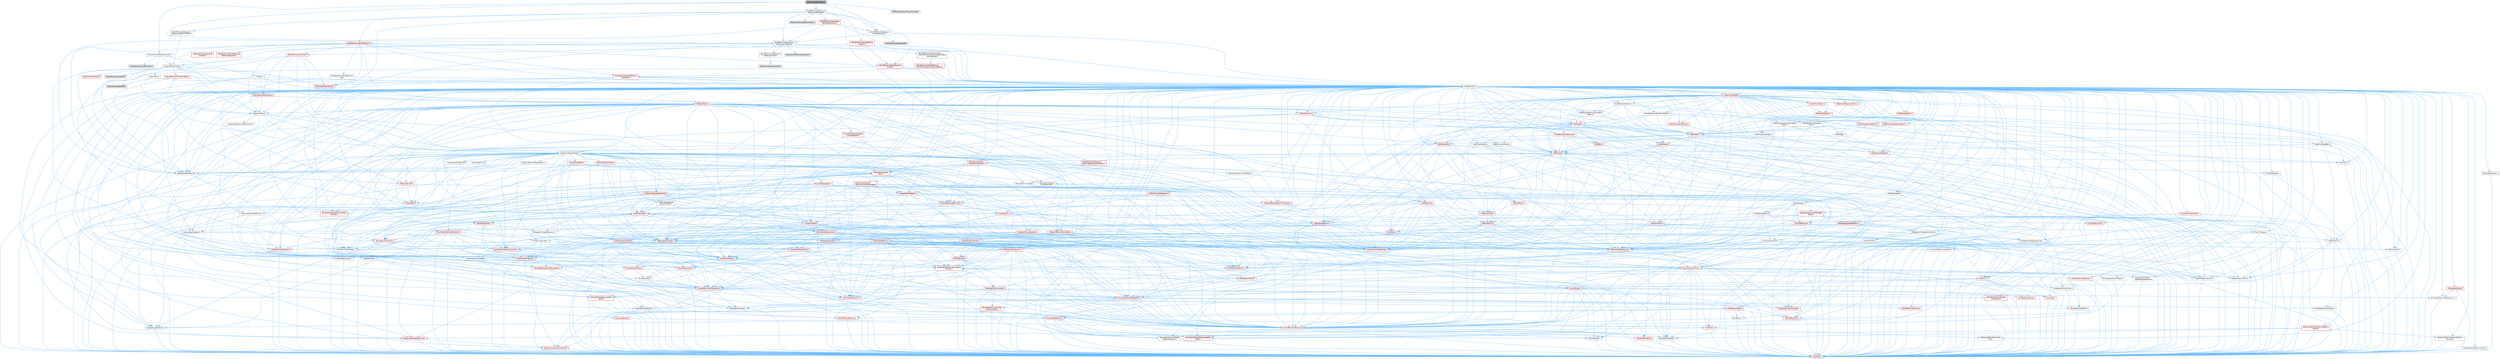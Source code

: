 digraph "DataLayerSubsystem.h"
{
 // INTERACTIVE_SVG=YES
 // LATEX_PDF_SIZE
  bgcolor="transparent";
  edge [fontname=Helvetica,fontsize=10,labelfontname=Helvetica,labelfontsize=10];
  node [fontname=Helvetica,fontsize=10,shape=box,height=0.2,width=0.4];
  Node1 [id="Node000001",label="DataLayerSubsystem.h",height=0.2,width=0.4,color="gray40", fillcolor="grey60", style="filled", fontcolor="black",tooltip=" "];
  Node1 -> Node2 [id="edge1_Node000001_Node000002",color="steelblue1",style="solid",tooltip=" "];
  Node2 [id="Node000002",label="Subsystems/WorldSubsystem.h",height=0.2,width=0.4,color="grey40", fillcolor="white", style="filled",URL="$d8/dee/WorldSubsystem_8h.html",tooltip=" "];
  Node2 -> Node3 [id="edge2_Node000002_Node000003",color="steelblue1",style="solid",tooltip=" "];
  Node3 [id="Node000003",label="Subsystem.h",height=0.2,width=0.4,color="grey40", fillcolor="white", style="filled",URL="$d2/d75/Subsystem_8h.html",tooltip=" "];
  Node3 -> Node4 [id="edge3_Node000003_Node000004",color="steelblue1",style="solid",tooltip=" "];
  Node4 [id="Node000004",label="CoreMinimal.h",height=0.2,width=0.4,color="grey40", fillcolor="white", style="filled",URL="$d7/d67/CoreMinimal_8h.html",tooltip=" "];
  Node4 -> Node5 [id="edge4_Node000004_Node000005",color="steelblue1",style="solid",tooltip=" "];
  Node5 [id="Node000005",label="CoreTypes.h",height=0.2,width=0.4,color="red", fillcolor="#FFF0F0", style="filled",URL="$dc/dec/CoreTypes_8h.html",tooltip=" "];
  Node4 -> Node19 [id="edge5_Node000004_Node000019",color="steelblue1",style="solid",tooltip=" "];
  Node19 [id="Node000019",label="CoreFwd.h",height=0.2,width=0.4,color="red", fillcolor="#FFF0F0", style="filled",URL="$d1/d1e/CoreFwd_8h.html",tooltip=" "];
  Node19 -> Node5 [id="edge6_Node000019_Node000005",color="steelblue1",style="solid",tooltip=" "];
  Node19 -> Node20 [id="edge7_Node000019_Node000020",color="steelblue1",style="solid",tooltip=" "];
  Node20 [id="Node000020",label="Containers/ContainersFwd.h",height=0.2,width=0.4,color="red", fillcolor="#FFF0F0", style="filled",URL="$d4/d0a/ContainersFwd_8h.html",tooltip=" "];
  Node20 -> Node5 [id="edge8_Node000020_Node000005",color="steelblue1",style="solid",tooltip=" "];
  Node20 -> Node21 [id="edge9_Node000020_Node000021",color="steelblue1",style="solid",tooltip=" "];
  Node21 [id="Node000021",label="Traits/IsContiguousContainer.h",height=0.2,width=0.4,color="red", fillcolor="#FFF0F0", style="filled",URL="$d5/d3c/IsContiguousContainer_8h.html",tooltip=" "];
  Node21 -> Node5 [id="edge10_Node000021_Node000005",color="steelblue1",style="solid",tooltip=" "];
  Node19 -> Node25 [id="edge11_Node000019_Node000025",color="steelblue1",style="solid",tooltip=" "];
  Node25 [id="Node000025",label="UObject/UObjectHierarchy\lFwd.h",height=0.2,width=0.4,color="grey40", fillcolor="white", style="filled",URL="$d3/d13/UObjectHierarchyFwd_8h.html",tooltip=" "];
  Node4 -> Node25 [id="edge12_Node000004_Node000025",color="steelblue1",style="solid",tooltip=" "];
  Node4 -> Node20 [id="edge13_Node000004_Node000020",color="steelblue1",style="solid",tooltip=" "];
  Node4 -> Node26 [id="edge14_Node000004_Node000026",color="steelblue1",style="solid",tooltip=" "];
  Node26 [id="Node000026",label="Misc/VarArgs.h",height=0.2,width=0.4,color="grey40", fillcolor="white", style="filled",URL="$d5/d6f/VarArgs_8h.html",tooltip=" "];
  Node26 -> Node5 [id="edge15_Node000026_Node000005",color="steelblue1",style="solid",tooltip=" "];
  Node4 -> Node27 [id="edge16_Node000004_Node000027",color="steelblue1",style="solid",tooltip=" "];
  Node27 [id="Node000027",label="Logging/LogVerbosity.h",height=0.2,width=0.4,color="grey40", fillcolor="white", style="filled",URL="$d2/d8f/LogVerbosity_8h.html",tooltip=" "];
  Node27 -> Node5 [id="edge17_Node000027_Node000005",color="steelblue1",style="solid",tooltip=" "];
  Node4 -> Node28 [id="edge18_Node000004_Node000028",color="steelblue1",style="solid",tooltip=" "];
  Node28 [id="Node000028",label="Misc/OutputDevice.h",height=0.2,width=0.4,color="red", fillcolor="#FFF0F0", style="filled",URL="$d7/d32/OutputDevice_8h.html",tooltip=" "];
  Node28 -> Node19 [id="edge19_Node000028_Node000019",color="steelblue1",style="solid",tooltip=" "];
  Node28 -> Node5 [id="edge20_Node000028_Node000005",color="steelblue1",style="solid",tooltip=" "];
  Node28 -> Node27 [id="edge21_Node000028_Node000027",color="steelblue1",style="solid",tooltip=" "];
  Node28 -> Node26 [id="edge22_Node000028_Node000026",color="steelblue1",style="solid",tooltip=" "];
  Node28 -> Node29 [id="edge23_Node000028_Node000029",color="steelblue1",style="solid",tooltip=" "];
  Node29 [id="Node000029",label="Templates/IsArrayOrRefOf\lTypeByPredicate.h",height=0.2,width=0.4,color="grey40", fillcolor="white", style="filled",URL="$d6/da1/IsArrayOrRefOfTypeByPredicate_8h.html",tooltip=" "];
  Node29 -> Node5 [id="edge24_Node000029_Node000005",color="steelblue1",style="solid",tooltip=" "];
  Node28 -> Node32 [id="edge25_Node000028_Node000032",color="steelblue1",style="solid",tooltip=" "];
  Node32 [id="Node000032",label="Traits/IsCharEncodingCompatible\lWith.h",height=0.2,width=0.4,color="red", fillcolor="#FFF0F0", style="filled",URL="$df/dd1/IsCharEncodingCompatibleWith_8h.html",tooltip=" "];
  Node4 -> Node34 [id="edge26_Node000004_Node000034",color="steelblue1",style="solid",tooltip=" "];
  Node34 [id="Node000034",label="HAL/PlatformCrt.h",height=0.2,width=0.4,color="red", fillcolor="#FFF0F0", style="filled",URL="$d8/d75/PlatformCrt_8h.html",tooltip=" "];
  Node4 -> Node44 [id="edge27_Node000004_Node000044",color="steelblue1",style="solid",tooltip=" "];
  Node44 [id="Node000044",label="HAL/PlatformMisc.h",height=0.2,width=0.4,color="red", fillcolor="#FFF0F0", style="filled",URL="$d0/df5/PlatformMisc_8h.html",tooltip=" "];
  Node44 -> Node5 [id="edge28_Node000044_Node000005",color="steelblue1",style="solid",tooltip=" "];
  Node4 -> Node63 [id="edge29_Node000004_Node000063",color="steelblue1",style="solid",tooltip=" "];
  Node63 [id="Node000063",label="Misc/AssertionMacros.h",height=0.2,width=0.4,color="red", fillcolor="#FFF0F0", style="filled",URL="$d0/dfa/AssertionMacros_8h.html",tooltip=" "];
  Node63 -> Node5 [id="edge30_Node000063_Node000005",color="steelblue1",style="solid",tooltip=" "];
  Node63 -> Node44 [id="edge31_Node000063_Node000044",color="steelblue1",style="solid",tooltip=" "];
  Node63 -> Node64 [id="edge32_Node000063_Node000064",color="steelblue1",style="solid",tooltip=" "];
  Node64 [id="Node000064",label="Templates/EnableIf.h",height=0.2,width=0.4,color="grey40", fillcolor="white", style="filled",URL="$d7/d60/EnableIf_8h.html",tooltip=" "];
  Node64 -> Node5 [id="edge33_Node000064_Node000005",color="steelblue1",style="solid",tooltip=" "];
  Node63 -> Node29 [id="edge34_Node000063_Node000029",color="steelblue1",style="solid",tooltip=" "];
  Node63 -> Node32 [id="edge35_Node000063_Node000032",color="steelblue1",style="solid",tooltip=" "];
  Node63 -> Node26 [id="edge36_Node000063_Node000026",color="steelblue1",style="solid",tooltip=" "];
  Node4 -> Node72 [id="edge37_Node000004_Node000072",color="steelblue1",style="solid",tooltip=" "];
  Node72 [id="Node000072",label="Templates/IsPointer.h",height=0.2,width=0.4,color="grey40", fillcolor="white", style="filled",URL="$d7/d05/IsPointer_8h.html",tooltip=" "];
  Node72 -> Node5 [id="edge38_Node000072_Node000005",color="steelblue1",style="solid",tooltip=" "];
  Node4 -> Node73 [id="edge39_Node000004_Node000073",color="steelblue1",style="solid",tooltip=" "];
  Node73 [id="Node000073",label="HAL/PlatformMemory.h",height=0.2,width=0.4,color="red", fillcolor="#FFF0F0", style="filled",URL="$de/d68/PlatformMemory_8h.html",tooltip=" "];
  Node73 -> Node5 [id="edge40_Node000073_Node000005",color="steelblue1",style="solid",tooltip=" "];
  Node4 -> Node56 [id="edge41_Node000004_Node000056",color="steelblue1",style="solid",tooltip=" "];
  Node56 [id="Node000056",label="HAL/PlatformAtomics.h",height=0.2,width=0.4,color="red", fillcolor="#FFF0F0", style="filled",URL="$d3/d36/PlatformAtomics_8h.html",tooltip=" "];
  Node56 -> Node5 [id="edge42_Node000056_Node000005",color="steelblue1",style="solid",tooltip=" "];
  Node4 -> Node78 [id="edge43_Node000004_Node000078",color="steelblue1",style="solid",tooltip=" "];
  Node78 [id="Node000078",label="Misc/Exec.h",height=0.2,width=0.4,color="grey40", fillcolor="white", style="filled",URL="$de/ddb/Exec_8h.html",tooltip=" "];
  Node78 -> Node5 [id="edge44_Node000078_Node000005",color="steelblue1",style="solid",tooltip=" "];
  Node78 -> Node63 [id="edge45_Node000078_Node000063",color="steelblue1",style="solid",tooltip=" "];
  Node4 -> Node79 [id="edge46_Node000004_Node000079",color="steelblue1",style="solid",tooltip=" "];
  Node79 [id="Node000079",label="HAL/MemoryBase.h",height=0.2,width=0.4,color="red", fillcolor="#FFF0F0", style="filled",URL="$d6/d9f/MemoryBase_8h.html",tooltip=" "];
  Node79 -> Node5 [id="edge47_Node000079_Node000005",color="steelblue1",style="solid",tooltip=" "];
  Node79 -> Node56 [id="edge48_Node000079_Node000056",color="steelblue1",style="solid",tooltip=" "];
  Node79 -> Node34 [id="edge49_Node000079_Node000034",color="steelblue1",style="solid",tooltip=" "];
  Node79 -> Node78 [id="edge50_Node000079_Node000078",color="steelblue1",style="solid",tooltip=" "];
  Node79 -> Node28 [id="edge51_Node000079_Node000028",color="steelblue1",style="solid",tooltip=" "];
  Node4 -> Node89 [id="edge52_Node000004_Node000089",color="steelblue1",style="solid",tooltip=" "];
  Node89 [id="Node000089",label="HAL/UnrealMemory.h",height=0.2,width=0.4,color="red", fillcolor="#FFF0F0", style="filled",URL="$d9/d96/UnrealMemory_8h.html",tooltip=" "];
  Node89 -> Node5 [id="edge53_Node000089_Node000005",color="steelblue1",style="solid",tooltip=" "];
  Node89 -> Node79 [id="edge54_Node000089_Node000079",color="steelblue1",style="solid",tooltip=" "];
  Node89 -> Node73 [id="edge55_Node000089_Node000073",color="steelblue1",style="solid",tooltip=" "];
  Node89 -> Node72 [id="edge56_Node000089_Node000072",color="steelblue1",style="solid",tooltip=" "];
  Node4 -> Node91 [id="edge57_Node000004_Node000091",color="steelblue1",style="solid",tooltip=" "];
  Node91 [id="Node000091",label="Templates/IsArithmetic.h",height=0.2,width=0.4,color="grey40", fillcolor="white", style="filled",URL="$d2/d5d/IsArithmetic_8h.html",tooltip=" "];
  Node91 -> Node5 [id="edge58_Node000091_Node000005",color="steelblue1",style="solid",tooltip=" "];
  Node4 -> Node85 [id="edge59_Node000004_Node000085",color="steelblue1",style="solid",tooltip=" "];
  Node85 [id="Node000085",label="Templates/AndOrNot.h",height=0.2,width=0.4,color="grey40", fillcolor="white", style="filled",URL="$db/d0a/AndOrNot_8h.html",tooltip=" "];
  Node85 -> Node5 [id="edge60_Node000085_Node000005",color="steelblue1",style="solid",tooltip=" "];
  Node4 -> Node92 [id="edge61_Node000004_Node000092",color="steelblue1",style="solid",tooltip=" "];
  Node92 [id="Node000092",label="Templates/IsPODType.h",height=0.2,width=0.4,color="grey40", fillcolor="white", style="filled",URL="$d7/db1/IsPODType_8h.html",tooltip=" "];
  Node92 -> Node5 [id="edge62_Node000092_Node000005",color="steelblue1",style="solid",tooltip=" "];
  Node4 -> Node93 [id="edge63_Node000004_Node000093",color="steelblue1",style="solid",tooltip=" "];
  Node93 [id="Node000093",label="Templates/IsUECoreType.h",height=0.2,width=0.4,color="red", fillcolor="#FFF0F0", style="filled",URL="$d1/db8/IsUECoreType_8h.html",tooltip=" "];
  Node93 -> Node5 [id="edge64_Node000093_Node000005",color="steelblue1",style="solid",tooltip=" "];
  Node4 -> Node86 [id="edge65_Node000004_Node000086",color="steelblue1",style="solid",tooltip=" "];
  Node86 [id="Node000086",label="Templates/IsTriviallyCopy\lConstructible.h",height=0.2,width=0.4,color="red", fillcolor="#FFF0F0", style="filled",URL="$d3/d78/IsTriviallyCopyConstructible_8h.html",tooltip=" "];
  Node86 -> Node5 [id="edge66_Node000086_Node000005",color="steelblue1",style="solid",tooltip=" "];
  Node4 -> Node94 [id="edge67_Node000004_Node000094",color="steelblue1",style="solid",tooltip=" "];
  Node94 [id="Node000094",label="Templates/UnrealTypeTraits.h",height=0.2,width=0.4,color="red", fillcolor="#FFF0F0", style="filled",URL="$d2/d2d/UnrealTypeTraits_8h.html",tooltip=" "];
  Node94 -> Node5 [id="edge68_Node000094_Node000005",color="steelblue1",style="solid",tooltip=" "];
  Node94 -> Node72 [id="edge69_Node000094_Node000072",color="steelblue1",style="solid",tooltip=" "];
  Node94 -> Node63 [id="edge70_Node000094_Node000063",color="steelblue1",style="solid",tooltip=" "];
  Node94 -> Node85 [id="edge71_Node000094_Node000085",color="steelblue1",style="solid",tooltip=" "];
  Node94 -> Node64 [id="edge72_Node000094_Node000064",color="steelblue1",style="solid",tooltip=" "];
  Node94 -> Node91 [id="edge73_Node000094_Node000091",color="steelblue1",style="solid",tooltip=" "];
  Node94 -> Node92 [id="edge74_Node000094_Node000092",color="steelblue1",style="solid",tooltip=" "];
  Node94 -> Node93 [id="edge75_Node000094_Node000093",color="steelblue1",style="solid",tooltip=" "];
  Node94 -> Node86 [id="edge76_Node000094_Node000086",color="steelblue1",style="solid",tooltip=" "];
  Node4 -> Node64 [id="edge77_Node000004_Node000064",color="steelblue1",style="solid",tooltip=" "];
  Node4 -> Node96 [id="edge78_Node000004_Node000096",color="steelblue1",style="solid",tooltip=" "];
  Node96 [id="Node000096",label="Templates/RemoveReference.h",height=0.2,width=0.4,color="grey40", fillcolor="white", style="filled",URL="$da/dbe/RemoveReference_8h.html",tooltip=" "];
  Node96 -> Node5 [id="edge79_Node000096_Node000005",color="steelblue1",style="solid",tooltip=" "];
  Node4 -> Node97 [id="edge80_Node000004_Node000097",color="steelblue1",style="solid",tooltip=" "];
  Node97 [id="Node000097",label="Templates/IntegralConstant.h",height=0.2,width=0.4,color="grey40", fillcolor="white", style="filled",URL="$db/d1b/IntegralConstant_8h.html",tooltip=" "];
  Node97 -> Node5 [id="edge81_Node000097_Node000005",color="steelblue1",style="solid",tooltip=" "];
  Node4 -> Node98 [id="edge82_Node000004_Node000098",color="steelblue1",style="solid",tooltip=" "];
  Node98 [id="Node000098",label="Templates/IsClass.h",height=0.2,width=0.4,color="grey40", fillcolor="white", style="filled",URL="$db/dcb/IsClass_8h.html",tooltip=" "];
  Node98 -> Node5 [id="edge83_Node000098_Node000005",color="steelblue1",style="solid",tooltip=" "];
  Node4 -> Node99 [id="edge84_Node000004_Node000099",color="steelblue1",style="solid",tooltip=" "];
  Node99 [id="Node000099",label="Templates/TypeCompatible\lBytes.h",height=0.2,width=0.4,color="red", fillcolor="#FFF0F0", style="filled",URL="$df/d0a/TypeCompatibleBytes_8h.html",tooltip=" "];
  Node99 -> Node5 [id="edge85_Node000099_Node000005",color="steelblue1",style="solid",tooltip=" "];
  Node4 -> Node21 [id="edge86_Node000004_Node000021",color="steelblue1",style="solid",tooltip=" "];
  Node4 -> Node100 [id="edge87_Node000004_Node000100",color="steelblue1",style="solid",tooltip=" "];
  Node100 [id="Node000100",label="Templates/UnrealTemplate.h",height=0.2,width=0.4,color="red", fillcolor="#FFF0F0", style="filled",URL="$d4/d24/UnrealTemplate_8h.html",tooltip=" "];
  Node100 -> Node5 [id="edge88_Node000100_Node000005",color="steelblue1",style="solid",tooltip=" "];
  Node100 -> Node72 [id="edge89_Node000100_Node000072",color="steelblue1",style="solid",tooltip=" "];
  Node100 -> Node89 [id="edge90_Node000100_Node000089",color="steelblue1",style="solid",tooltip=" "];
  Node100 -> Node94 [id="edge91_Node000100_Node000094",color="steelblue1",style="solid",tooltip=" "];
  Node100 -> Node96 [id="edge92_Node000100_Node000096",color="steelblue1",style="solid",tooltip=" "];
  Node100 -> Node99 [id="edge93_Node000100_Node000099",color="steelblue1",style="solid",tooltip=" "];
  Node100 -> Node21 [id="edge94_Node000100_Node000021",color="steelblue1",style="solid",tooltip=" "];
  Node4 -> Node49 [id="edge95_Node000004_Node000049",color="steelblue1",style="solid",tooltip=" "];
  Node49 [id="Node000049",label="Math/NumericLimits.h",height=0.2,width=0.4,color="grey40", fillcolor="white", style="filled",URL="$df/d1b/NumericLimits_8h.html",tooltip=" "];
  Node49 -> Node5 [id="edge96_Node000049_Node000005",color="steelblue1",style="solid",tooltip=" "];
  Node4 -> Node104 [id="edge97_Node000004_Node000104",color="steelblue1",style="solid",tooltip=" "];
  Node104 [id="Node000104",label="HAL/PlatformMath.h",height=0.2,width=0.4,color="red", fillcolor="#FFF0F0", style="filled",URL="$dc/d53/PlatformMath_8h.html",tooltip=" "];
  Node104 -> Node5 [id="edge98_Node000104_Node000005",color="steelblue1",style="solid",tooltip=" "];
  Node4 -> Node87 [id="edge99_Node000004_Node000087",color="steelblue1",style="solid",tooltip=" "];
  Node87 [id="Node000087",label="Templates/IsTriviallyCopy\lAssignable.h",height=0.2,width=0.4,color="red", fillcolor="#FFF0F0", style="filled",URL="$d2/df2/IsTriviallyCopyAssignable_8h.html",tooltip=" "];
  Node87 -> Node5 [id="edge100_Node000087_Node000005",color="steelblue1",style="solid",tooltip=" "];
  Node4 -> Node112 [id="edge101_Node000004_Node000112",color="steelblue1",style="solid",tooltip=" "];
  Node112 [id="Node000112",label="Templates/MemoryOps.h",height=0.2,width=0.4,color="red", fillcolor="#FFF0F0", style="filled",URL="$db/dea/MemoryOps_8h.html",tooltip=" "];
  Node112 -> Node5 [id="edge102_Node000112_Node000005",color="steelblue1",style="solid",tooltip=" "];
  Node112 -> Node89 [id="edge103_Node000112_Node000089",color="steelblue1",style="solid",tooltip=" "];
  Node112 -> Node87 [id="edge104_Node000112_Node000087",color="steelblue1",style="solid",tooltip=" "];
  Node112 -> Node86 [id="edge105_Node000112_Node000086",color="steelblue1",style="solid",tooltip=" "];
  Node112 -> Node94 [id="edge106_Node000112_Node000094",color="steelblue1",style="solid",tooltip=" "];
  Node4 -> Node113 [id="edge107_Node000004_Node000113",color="steelblue1",style="solid",tooltip=" "];
  Node113 [id="Node000113",label="Containers/ContainerAllocation\lPolicies.h",height=0.2,width=0.4,color="red", fillcolor="#FFF0F0", style="filled",URL="$d7/dff/ContainerAllocationPolicies_8h.html",tooltip=" "];
  Node113 -> Node5 [id="edge108_Node000113_Node000005",color="steelblue1",style="solid",tooltip=" "];
  Node113 -> Node113 [id="edge109_Node000113_Node000113",color="steelblue1",style="solid",tooltip=" "];
  Node113 -> Node104 [id="edge110_Node000113_Node000104",color="steelblue1",style="solid",tooltip=" "];
  Node113 -> Node89 [id="edge111_Node000113_Node000089",color="steelblue1",style="solid",tooltip=" "];
  Node113 -> Node49 [id="edge112_Node000113_Node000049",color="steelblue1",style="solid",tooltip=" "];
  Node113 -> Node63 [id="edge113_Node000113_Node000063",color="steelblue1",style="solid",tooltip=" "];
  Node113 -> Node112 [id="edge114_Node000113_Node000112",color="steelblue1",style="solid",tooltip=" "];
  Node113 -> Node99 [id="edge115_Node000113_Node000099",color="steelblue1",style="solid",tooltip=" "];
  Node4 -> Node116 [id="edge116_Node000004_Node000116",color="steelblue1",style="solid",tooltip=" "];
  Node116 [id="Node000116",label="Templates/IsEnumClass.h",height=0.2,width=0.4,color="grey40", fillcolor="white", style="filled",URL="$d7/d15/IsEnumClass_8h.html",tooltip=" "];
  Node116 -> Node5 [id="edge117_Node000116_Node000005",color="steelblue1",style="solid",tooltip=" "];
  Node116 -> Node85 [id="edge118_Node000116_Node000085",color="steelblue1",style="solid",tooltip=" "];
  Node4 -> Node117 [id="edge119_Node000004_Node000117",color="steelblue1",style="solid",tooltip=" "];
  Node117 [id="Node000117",label="HAL/PlatformProperties.h",height=0.2,width=0.4,color="red", fillcolor="#FFF0F0", style="filled",URL="$d9/db0/PlatformProperties_8h.html",tooltip=" "];
  Node117 -> Node5 [id="edge120_Node000117_Node000005",color="steelblue1",style="solid",tooltip=" "];
  Node4 -> Node120 [id="edge121_Node000004_Node000120",color="steelblue1",style="solid",tooltip=" "];
  Node120 [id="Node000120",label="Misc/EngineVersionBase.h",height=0.2,width=0.4,color="grey40", fillcolor="white", style="filled",URL="$d5/d2b/EngineVersionBase_8h.html",tooltip=" "];
  Node120 -> Node5 [id="edge122_Node000120_Node000005",color="steelblue1",style="solid",tooltip=" "];
  Node4 -> Node121 [id="edge123_Node000004_Node000121",color="steelblue1",style="solid",tooltip=" "];
  Node121 [id="Node000121",label="Internationalization\l/TextNamespaceFwd.h",height=0.2,width=0.4,color="grey40", fillcolor="white", style="filled",URL="$d8/d97/TextNamespaceFwd_8h.html",tooltip=" "];
  Node121 -> Node5 [id="edge124_Node000121_Node000005",color="steelblue1",style="solid",tooltip=" "];
  Node4 -> Node122 [id="edge125_Node000004_Node000122",color="steelblue1",style="solid",tooltip=" "];
  Node122 [id="Node000122",label="Serialization/Archive.h",height=0.2,width=0.4,color="red", fillcolor="#FFF0F0", style="filled",URL="$d7/d3b/Archive_8h.html",tooltip=" "];
  Node122 -> Node19 [id="edge126_Node000122_Node000019",color="steelblue1",style="solid",tooltip=" "];
  Node122 -> Node5 [id="edge127_Node000122_Node000005",color="steelblue1",style="solid",tooltip=" "];
  Node122 -> Node117 [id="edge128_Node000122_Node000117",color="steelblue1",style="solid",tooltip=" "];
  Node122 -> Node121 [id="edge129_Node000122_Node000121",color="steelblue1",style="solid",tooltip=" "];
  Node122 -> Node63 [id="edge130_Node000122_Node000063",color="steelblue1",style="solid",tooltip=" "];
  Node122 -> Node120 [id="edge131_Node000122_Node000120",color="steelblue1",style="solid",tooltip=" "];
  Node122 -> Node26 [id="edge132_Node000122_Node000026",color="steelblue1",style="solid",tooltip=" "];
  Node122 -> Node64 [id="edge133_Node000122_Node000064",color="steelblue1",style="solid",tooltip=" "];
  Node122 -> Node29 [id="edge134_Node000122_Node000029",color="steelblue1",style="solid",tooltip=" "];
  Node122 -> Node116 [id="edge135_Node000122_Node000116",color="steelblue1",style="solid",tooltip=" "];
  Node122 -> Node100 [id="edge136_Node000122_Node000100",color="steelblue1",style="solid",tooltip=" "];
  Node122 -> Node32 [id="edge137_Node000122_Node000032",color="steelblue1",style="solid",tooltip=" "];
  Node122 -> Node125 [id="edge138_Node000122_Node000125",color="steelblue1",style="solid",tooltip=" "];
  Node125 [id="Node000125",label="UObject/ObjectVersion.h",height=0.2,width=0.4,color="grey40", fillcolor="white", style="filled",URL="$da/d63/ObjectVersion_8h.html",tooltip=" "];
  Node125 -> Node5 [id="edge139_Node000125_Node000005",color="steelblue1",style="solid",tooltip=" "];
  Node4 -> Node126 [id="edge140_Node000004_Node000126",color="steelblue1",style="solid",tooltip=" "];
  Node126 [id="Node000126",label="Templates/Less.h",height=0.2,width=0.4,color="grey40", fillcolor="white", style="filled",URL="$de/dc8/Less_8h.html",tooltip=" "];
  Node126 -> Node5 [id="edge141_Node000126_Node000005",color="steelblue1",style="solid",tooltip=" "];
  Node126 -> Node100 [id="edge142_Node000126_Node000100",color="steelblue1",style="solid",tooltip=" "];
  Node4 -> Node127 [id="edge143_Node000004_Node000127",color="steelblue1",style="solid",tooltip=" "];
  Node127 [id="Node000127",label="Templates/Sorting.h",height=0.2,width=0.4,color="red", fillcolor="#FFF0F0", style="filled",URL="$d3/d9e/Sorting_8h.html",tooltip=" "];
  Node127 -> Node5 [id="edge144_Node000127_Node000005",color="steelblue1",style="solid",tooltip=" "];
  Node127 -> Node104 [id="edge145_Node000127_Node000104",color="steelblue1",style="solid",tooltip=" "];
  Node127 -> Node126 [id="edge146_Node000127_Node000126",color="steelblue1",style="solid",tooltip=" "];
  Node4 -> Node138 [id="edge147_Node000004_Node000138",color="steelblue1",style="solid",tooltip=" "];
  Node138 [id="Node000138",label="Misc/Char.h",height=0.2,width=0.4,color="red", fillcolor="#FFF0F0", style="filled",URL="$d0/d58/Char_8h.html",tooltip=" "];
  Node138 -> Node5 [id="edge148_Node000138_Node000005",color="steelblue1",style="solid",tooltip=" "];
  Node4 -> Node141 [id="edge149_Node000004_Node000141",color="steelblue1",style="solid",tooltip=" "];
  Node141 [id="Node000141",label="GenericPlatform/GenericPlatform\lStricmp.h",height=0.2,width=0.4,color="grey40", fillcolor="white", style="filled",URL="$d2/d86/GenericPlatformStricmp_8h.html",tooltip=" "];
  Node141 -> Node5 [id="edge150_Node000141_Node000005",color="steelblue1",style="solid",tooltip=" "];
  Node4 -> Node142 [id="edge151_Node000004_Node000142",color="steelblue1",style="solid",tooltip=" "];
  Node142 [id="Node000142",label="GenericPlatform/GenericPlatform\lString.h",height=0.2,width=0.4,color="red", fillcolor="#FFF0F0", style="filled",URL="$dd/d20/GenericPlatformString_8h.html",tooltip=" "];
  Node142 -> Node5 [id="edge152_Node000142_Node000005",color="steelblue1",style="solid",tooltip=" "];
  Node142 -> Node141 [id="edge153_Node000142_Node000141",color="steelblue1",style="solid",tooltip=" "];
  Node142 -> Node64 [id="edge154_Node000142_Node000064",color="steelblue1",style="solid",tooltip=" "];
  Node142 -> Node32 [id="edge155_Node000142_Node000032",color="steelblue1",style="solid",tooltip=" "];
  Node4 -> Node75 [id="edge156_Node000004_Node000075",color="steelblue1",style="solid",tooltip=" "];
  Node75 [id="Node000075",label="HAL/PlatformString.h",height=0.2,width=0.4,color="red", fillcolor="#FFF0F0", style="filled",URL="$db/db5/PlatformString_8h.html",tooltip=" "];
  Node75 -> Node5 [id="edge157_Node000075_Node000005",color="steelblue1",style="solid",tooltip=" "];
  Node4 -> Node145 [id="edge158_Node000004_Node000145",color="steelblue1",style="solid",tooltip=" "];
  Node145 [id="Node000145",label="Misc/CString.h",height=0.2,width=0.4,color="red", fillcolor="#FFF0F0", style="filled",URL="$d2/d49/CString_8h.html",tooltip=" "];
  Node145 -> Node5 [id="edge159_Node000145_Node000005",color="steelblue1",style="solid",tooltip=" "];
  Node145 -> Node34 [id="edge160_Node000145_Node000034",color="steelblue1",style="solid",tooltip=" "];
  Node145 -> Node75 [id="edge161_Node000145_Node000075",color="steelblue1",style="solid",tooltip=" "];
  Node145 -> Node63 [id="edge162_Node000145_Node000063",color="steelblue1",style="solid",tooltip=" "];
  Node145 -> Node138 [id="edge163_Node000145_Node000138",color="steelblue1",style="solid",tooltip=" "];
  Node145 -> Node26 [id="edge164_Node000145_Node000026",color="steelblue1",style="solid",tooltip=" "];
  Node145 -> Node29 [id="edge165_Node000145_Node000029",color="steelblue1",style="solid",tooltip=" "];
  Node145 -> Node32 [id="edge166_Node000145_Node000032",color="steelblue1",style="solid",tooltip=" "];
  Node4 -> Node146 [id="edge167_Node000004_Node000146",color="steelblue1",style="solid",tooltip=" "];
  Node146 [id="Node000146",label="Misc/Crc.h",height=0.2,width=0.4,color="red", fillcolor="#FFF0F0", style="filled",URL="$d4/dd2/Crc_8h.html",tooltip=" "];
  Node146 -> Node5 [id="edge168_Node000146_Node000005",color="steelblue1",style="solid",tooltip=" "];
  Node146 -> Node75 [id="edge169_Node000146_Node000075",color="steelblue1",style="solid",tooltip=" "];
  Node146 -> Node63 [id="edge170_Node000146_Node000063",color="steelblue1",style="solid",tooltip=" "];
  Node146 -> Node145 [id="edge171_Node000146_Node000145",color="steelblue1",style="solid",tooltip=" "];
  Node146 -> Node138 [id="edge172_Node000146_Node000138",color="steelblue1",style="solid",tooltip=" "];
  Node146 -> Node94 [id="edge173_Node000146_Node000094",color="steelblue1",style="solid",tooltip=" "];
  Node4 -> Node137 [id="edge174_Node000004_Node000137",color="steelblue1",style="solid",tooltip=" "];
  Node137 [id="Node000137",label="Math/UnrealMathUtility.h",height=0.2,width=0.4,color="red", fillcolor="#FFF0F0", style="filled",URL="$db/db8/UnrealMathUtility_8h.html",tooltip=" "];
  Node137 -> Node5 [id="edge175_Node000137_Node000005",color="steelblue1",style="solid",tooltip=" "];
  Node137 -> Node63 [id="edge176_Node000137_Node000063",color="steelblue1",style="solid",tooltip=" "];
  Node137 -> Node104 [id="edge177_Node000137_Node000104",color="steelblue1",style="solid",tooltip=" "];
  Node4 -> Node147 [id="edge178_Node000004_Node000147",color="steelblue1",style="solid",tooltip=" "];
  Node147 [id="Node000147",label="Containers/UnrealString.h",height=0.2,width=0.4,color="red", fillcolor="#FFF0F0", style="filled",URL="$d5/dba/UnrealString_8h.html",tooltip=" "];
  Node4 -> Node151 [id="edge179_Node000004_Node000151",color="steelblue1",style="solid",tooltip=" "];
  Node151 [id="Node000151",label="Containers/Array.h",height=0.2,width=0.4,color="red", fillcolor="#FFF0F0", style="filled",URL="$df/dd0/Array_8h.html",tooltip=" "];
  Node151 -> Node5 [id="edge180_Node000151_Node000005",color="steelblue1",style="solid",tooltip=" "];
  Node151 -> Node63 [id="edge181_Node000151_Node000063",color="steelblue1",style="solid",tooltip=" "];
  Node151 -> Node89 [id="edge182_Node000151_Node000089",color="steelblue1",style="solid",tooltip=" "];
  Node151 -> Node94 [id="edge183_Node000151_Node000094",color="steelblue1",style="solid",tooltip=" "];
  Node151 -> Node100 [id="edge184_Node000151_Node000100",color="steelblue1",style="solid",tooltip=" "];
  Node151 -> Node113 [id="edge185_Node000151_Node000113",color="steelblue1",style="solid",tooltip=" "];
  Node151 -> Node122 [id="edge186_Node000151_Node000122",color="steelblue1",style="solid",tooltip=" "];
  Node151 -> Node130 [id="edge187_Node000151_Node000130",color="steelblue1",style="solid",tooltip=" "];
  Node130 [id="Node000130",label="Templates/Invoke.h",height=0.2,width=0.4,color="red", fillcolor="#FFF0F0", style="filled",URL="$d7/deb/Invoke_8h.html",tooltip=" "];
  Node130 -> Node5 [id="edge188_Node000130_Node000005",color="steelblue1",style="solid",tooltip=" "];
  Node130 -> Node100 [id="edge189_Node000130_Node000100",color="steelblue1",style="solid",tooltip=" "];
  Node151 -> Node126 [id="edge190_Node000151_Node000126",color="steelblue1",style="solid",tooltip=" "];
  Node151 -> Node127 [id="edge191_Node000151_Node000127",color="steelblue1",style="solid",tooltip=" "];
  Node151 -> Node174 [id="edge192_Node000151_Node000174",color="steelblue1",style="solid",tooltip=" "];
  Node174 [id="Node000174",label="Templates/AlignmentTemplates.h",height=0.2,width=0.4,color="red", fillcolor="#FFF0F0", style="filled",URL="$dd/d32/AlignmentTemplates_8h.html",tooltip=" "];
  Node174 -> Node5 [id="edge193_Node000174_Node000005",color="steelblue1",style="solid",tooltip=" "];
  Node174 -> Node72 [id="edge194_Node000174_Node000072",color="steelblue1",style="solid",tooltip=" "];
  Node4 -> Node175 [id="edge195_Node000004_Node000175",color="steelblue1",style="solid",tooltip=" "];
  Node175 [id="Node000175",label="Misc/FrameNumber.h",height=0.2,width=0.4,color="grey40", fillcolor="white", style="filled",URL="$dd/dbd/FrameNumber_8h.html",tooltip=" "];
  Node175 -> Node5 [id="edge196_Node000175_Node000005",color="steelblue1",style="solid",tooltip=" "];
  Node175 -> Node49 [id="edge197_Node000175_Node000049",color="steelblue1",style="solid",tooltip=" "];
  Node175 -> Node137 [id="edge198_Node000175_Node000137",color="steelblue1",style="solid",tooltip=" "];
  Node175 -> Node64 [id="edge199_Node000175_Node000064",color="steelblue1",style="solid",tooltip=" "];
  Node175 -> Node94 [id="edge200_Node000175_Node000094",color="steelblue1",style="solid",tooltip=" "];
  Node4 -> Node176 [id="edge201_Node000004_Node000176",color="steelblue1",style="solid",tooltip=" "];
  Node176 [id="Node000176",label="Misc/Timespan.h",height=0.2,width=0.4,color="grey40", fillcolor="white", style="filled",URL="$da/dd9/Timespan_8h.html",tooltip=" "];
  Node176 -> Node5 [id="edge202_Node000176_Node000005",color="steelblue1",style="solid",tooltip=" "];
  Node176 -> Node177 [id="edge203_Node000176_Node000177",color="steelblue1",style="solid",tooltip=" "];
  Node177 [id="Node000177",label="Math/Interval.h",height=0.2,width=0.4,color="grey40", fillcolor="white", style="filled",URL="$d1/d55/Interval_8h.html",tooltip=" "];
  Node177 -> Node5 [id="edge204_Node000177_Node000005",color="steelblue1",style="solid",tooltip=" "];
  Node177 -> Node91 [id="edge205_Node000177_Node000091",color="steelblue1",style="solid",tooltip=" "];
  Node177 -> Node94 [id="edge206_Node000177_Node000094",color="steelblue1",style="solid",tooltip=" "];
  Node177 -> Node49 [id="edge207_Node000177_Node000049",color="steelblue1",style="solid",tooltip=" "];
  Node177 -> Node137 [id="edge208_Node000177_Node000137",color="steelblue1",style="solid",tooltip=" "];
  Node176 -> Node137 [id="edge209_Node000176_Node000137",color="steelblue1",style="solid",tooltip=" "];
  Node176 -> Node63 [id="edge210_Node000176_Node000063",color="steelblue1",style="solid",tooltip=" "];
  Node4 -> Node178 [id="edge211_Node000004_Node000178",color="steelblue1",style="solid",tooltip=" "];
  Node178 [id="Node000178",label="Containers/StringConv.h",height=0.2,width=0.4,color="red", fillcolor="#FFF0F0", style="filled",URL="$d3/ddf/StringConv_8h.html",tooltip=" "];
  Node178 -> Node5 [id="edge212_Node000178_Node000005",color="steelblue1",style="solid",tooltip=" "];
  Node178 -> Node63 [id="edge213_Node000178_Node000063",color="steelblue1",style="solid",tooltip=" "];
  Node178 -> Node113 [id="edge214_Node000178_Node000113",color="steelblue1",style="solid",tooltip=" "];
  Node178 -> Node151 [id="edge215_Node000178_Node000151",color="steelblue1",style="solid",tooltip=" "];
  Node178 -> Node145 [id="edge216_Node000178_Node000145",color="steelblue1",style="solid",tooltip=" "];
  Node178 -> Node179 [id="edge217_Node000178_Node000179",color="steelblue1",style="solid",tooltip=" "];
  Node179 [id="Node000179",label="Templates/IsArray.h",height=0.2,width=0.4,color="grey40", fillcolor="white", style="filled",URL="$d8/d8d/IsArray_8h.html",tooltip=" "];
  Node179 -> Node5 [id="edge218_Node000179_Node000005",color="steelblue1",style="solid",tooltip=" "];
  Node178 -> Node100 [id="edge219_Node000178_Node000100",color="steelblue1",style="solid",tooltip=" "];
  Node178 -> Node94 [id="edge220_Node000178_Node000094",color="steelblue1",style="solid",tooltip=" "];
  Node178 -> Node32 [id="edge221_Node000178_Node000032",color="steelblue1",style="solid",tooltip=" "];
  Node178 -> Node21 [id="edge222_Node000178_Node000021",color="steelblue1",style="solid",tooltip=" "];
  Node4 -> Node180 [id="edge223_Node000004_Node000180",color="steelblue1",style="solid",tooltip=" "];
  Node180 [id="Node000180",label="UObject/UnrealNames.h",height=0.2,width=0.4,color="red", fillcolor="#FFF0F0", style="filled",URL="$d8/db1/UnrealNames_8h.html",tooltip=" "];
  Node180 -> Node5 [id="edge224_Node000180_Node000005",color="steelblue1",style="solid",tooltip=" "];
  Node4 -> Node182 [id="edge225_Node000004_Node000182",color="steelblue1",style="solid",tooltip=" "];
  Node182 [id="Node000182",label="UObject/NameTypes.h",height=0.2,width=0.4,color="red", fillcolor="#FFF0F0", style="filled",URL="$d6/d35/NameTypes_8h.html",tooltip=" "];
  Node182 -> Node5 [id="edge226_Node000182_Node000005",color="steelblue1",style="solid",tooltip=" "];
  Node182 -> Node63 [id="edge227_Node000182_Node000063",color="steelblue1",style="solid",tooltip=" "];
  Node182 -> Node89 [id="edge228_Node000182_Node000089",color="steelblue1",style="solid",tooltip=" "];
  Node182 -> Node94 [id="edge229_Node000182_Node000094",color="steelblue1",style="solid",tooltip=" "];
  Node182 -> Node100 [id="edge230_Node000182_Node000100",color="steelblue1",style="solid",tooltip=" "];
  Node182 -> Node147 [id="edge231_Node000182_Node000147",color="steelblue1",style="solid",tooltip=" "];
  Node182 -> Node178 [id="edge232_Node000182_Node000178",color="steelblue1",style="solid",tooltip=" "];
  Node182 -> Node46 [id="edge233_Node000182_Node000046",color="steelblue1",style="solid",tooltip=" "];
  Node46 [id="Node000046",label="Containers/StringFwd.h",height=0.2,width=0.4,color="red", fillcolor="#FFF0F0", style="filled",URL="$df/d37/StringFwd_8h.html",tooltip=" "];
  Node46 -> Node5 [id="edge234_Node000046_Node000005",color="steelblue1",style="solid",tooltip=" "];
  Node46 -> Node21 [id="edge235_Node000046_Node000021",color="steelblue1",style="solid",tooltip=" "];
  Node182 -> Node180 [id="edge236_Node000182_Node000180",color="steelblue1",style="solid",tooltip=" "];
  Node182 -> Node159 [id="edge237_Node000182_Node000159",color="steelblue1",style="solid",tooltip=" "];
  Node159 [id="Node000159",label="Serialization/MemoryLayout.h",height=0.2,width=0.4,color="red", fillcolor="#FFF0F0", style="filled",URL="$d7/d66/MemoryLayout_8h.html",tooltip=" "];
  Node159 -> Node162 [id="edge238_Node000159_Node000162",color="steelblue1",style="solid",tooltip=" "];
  Node162 [id="Node000162",label="Containers/EnumAsByte.h",height=0.2,width=0.4,color="grey40", fillcolor="white", style="filled",URL="$d6/d9a/EnumAsByte_8h.html",tooltip=" "];
  Node162 -> Node5 [id="edge239_Node000162_Node000005",color="steelblue1",style="solid",tooltip=" "];
  Node162 -> Node92 [id="edge240_Node000162_Node000092",color="steelblue1",style="solid",tooltip=" "];
  Node162 -> Node163 [id="edge241_Node000162_Node000163",color="steelblue1",style="solid",tooltip=" "];
  Node163 [id="Node000163",label="Templates/TypeHash.h",height=0.2,width=0.4,color="red", fillcolor="#FFF0F0", style="filled",URL="$d1/d62/TypeHash_8h.html",tooltip=" "];
  Node163 -> Node5 [id="edge242_Node000163_Node000005",color="steelblue1",style="solid",tooltip=" "];
  Node163 -> Node146 [id="edge243_Node000163_Node000146",color="steelblue1",style="solid",tooltip=" "];
  Node159 -> Node46 [id="edge244_Node000159_Node000046",color="steelblue1",style="solid",tooltip=" "];
  Node159 -> Node89 [id="edge245_Node000159_Node000089",color="steelblue1",style="solid",tooltip=" "];
  Node159 -> Node64 [id="edge246_Node000159_Node000064",color="steelblue1",style="solid",tooltip=" "];
  Node159 -> Node100 [id="edge247_Node000159_Node000100",color="steelblue1",style="solid",tooltip=" "];
  Node4 -> Node190 [id="edge248_Node000004_Node000190",color="steelblue1",style="solid",tooltip=" "];
  Node190 [id="Node000190",label="Misc/Parse.h",height=0.2,width=0.4,color="red", fillcolor="#FFF0F0", style="filled",URL="$dc/d71/Parse_8h.html",tooltip=" "];
  Node190 -> Node46 [id="edge249_Node000190_Node000046",color="steelblue1",style="solid",tooltip=" "];
  Node190 -> Node147 [id="edge250_Node000190_Node000147",color="steelblue1",style="solid",tooltip=" "];
  Node190 -> Node5 [id="edge251_Node000190_Node000005",color="steelblue1",style="solid",tooltip=" "];
  Node190 -> Node34 [id="edge252_Node000190_Node000034",color="steelblue1",style="solid",tooltip=" "];
  Node190 -> Node51 [id="edge253_Node000190_Node000051",color="steelblue1",style="solid",tooltip=" "];
  Node51 [id="Node000051",label="Misc/EnumClassFlags.h",height=0.2,width=0.4,color="grey40", fillcolor="white", style="filled",URL="$d8/de7/EnumClassFlags_8h.html",tooltip=" "];
  Node190 -> Node191 [id="edge254_Node000190_Node000191",color="steelblue1",style="solid",tooltip=" "];
  Node191 [id="Node000191",label="Templates/Function.h",height=0.2,width=0.4,color="red", fillcolor="#FFF0F0", style="filled",URL="$df/df5/Function_8h.html",tooltip=" "];
  Node191 -> Node5 [id="edge255_Node000191_Node000005",color="steelblue1",style="solid",tooltip=" "];
  Node191 -> Node63 [id="edge256_Node000191_Node000063",color="steelblue1",style="solid",tooltip=" "];
  Node191 -> Node89 [id="edge257_Node000191_Node000089",color="steelblue1",style="solid",tooltip=" "];
  Node191 -> Node94 [id="edge258_Node000191_Node000094",color="steelblue1",style="solid",tooltip=" "];
  Node191 -> Node130 [id="edge259_Node000191_Node000130",color="steelblue1",style="solid",tooltip=" "];
  Node191 -> Node100 [id="edge260_Node000191_Node000100",color="steelblue1",style="solid",tooltip=" "];
  Node191 -> Node137 [id="edge261_Node000191_Node000137",color="steelblue1",style="solid",tooltip=" "];
  Node4 -> Node174 [id="edge262_Node000004_Node000174",color="steelblue1",style="solid",tooltip=" "];
  Node4 -> Node193 [id="edge263_Node000004_Node000193",color="steelblue1",style="solid",tooltip=" "];
  Node193 [id="Node000193",label="Misc/StructBuilder.h",height=0.2,width=0.4,color="grey40", fillcolor="white", style="filled",URL="$d9/db3/StructBuilder_8h.html",tooltip=" "];
  Node193 -> Node5 [id="edge264_Node000193_Node000005",color="steelblue1",style="solid",tooltip=" "];
  Node193 -> Node137 [id="edge265_Node000193_Node000137",color="steelblue1",style="solid",tooltip=" "];
  Node193 -> Node174 [id="edge266_Node000193_Node000174",color="steelblue1",style="solid",tooltip=" "];
  Node4 -> Node106 [id="edge267_Node000004_Node000106",color="steelblue1",style="solid",tooltip=" "];
  Node106 [id="Node000106",label="Templates/Decay.h",height=0.2,width=0.4,color="red", fillcolor="#FFF0F0", style="filled",URL="$dd/d0f/Decay_8h.html",tooltip=" "];
  Node106 -> Node5 [id="edge268_Node000106_Node000005",color="steelblue1",style="solid",tooltip=" "];
  Node106 -> Node96 [id="edge269_Node000106_Node000096",color="steelblue1",style="solid",tooltip=" "];
  Node4 -> Node194 [id="edge270_Node000004_Node000194",color="steelblue1",style="solid",tooltip=" "];
  Node194 [id="Node000194",label="Templates/PointerIsConvertible\lFromTo.h",height=0.2,width=0.4,color="red", fillcolor="#FFF0F0", style="filled",URL="$d6/d65/PointerIsConvertibleFromTo_8h.html",tooltip=" "];
  Node194 -> Node5 [id="edge271_Node000194_Node000005",color="steelblue1",style="solid",tooltip=" "];
  Node4 -> Node130 [id="edge272_Node000004_Node000130",color="steelblue1",style="solid",tooltip=" "];
  Node4 -> Node191 [id="edge273_Node000004_Node000191",color="steelblue1",style="solid",tooltip=" "];
  Node4 -> Node163 [id="edge274_Node000004_Node000163",color="steelblue1",style="solid",tooltip=" "];
  Node4 -> Node195 [id="edge275_Node000004_Node000195",color="steelblue1",style="solid",tooltip=" "];
  Node195 [id="Node000195",label="Containers/ScriptArray.h",height=0.2,width=0.4,color="red", fillcolor="#FFF0F0", style="filled",URL="$dc/daf/ScriptArray_8h.html",tooltip=" "];
  Node195 -> Node5 [id="edge276_Node000195_Node000005",color="steelblue1",style="solid",tooltip=" "];
  Node195 -> Node63 [id="edge277_Node000195_Node000063",color="steelblue1",style="solid",tooltip=" "];
  Node195 -> Node89 [id="edge278_Node000195_Node000089",color="steelblue1",style="solid",tooltip=" "];
  Node195 -> Node113 [id="edge279_Node000195_Node000113",color="steelblue1",style="solid",tooltip=" "];
  Node195 -> Node151 [id="edge280_Node000195_Node000151",color="steelblue1",style="solid",tooltip=" "];
  Node4 -> Node196 [id="edge281_Node000004_Node000196",color="steelblue1",style="solid",tooltip=" "];
  Node196 [id="Node000196",label="Containers/BitArray.h",height=0.2,width=0.4,color="red", fillcolor="#FFF0F0", style="filled",URL="$d1/de4/BitArray_8h.html",tooltip=" "];
  Node196 -> Node113 [id="edge282_Node000196_Node000113",color="steelblue1",style="solid",tooltip=" "];
  Node196 -> Node5 [id="edge283_Node000196_Node000005",color="steelblue1",style="solid",tooltip=" "];
  Node196 -> Node56 [id="edge284_Node000196_Node000056",color="steelblue1",style="solid",tooltip=" "];
  Node196 -> Node89 [id="edge285_Node000196_Node000089",color="steelblue1",style="solid",tooltip=" "];
  Node196 -> Node137 [id="edge286_Node000196_Node000137",color="steelblue1",style="solid",tooltip=" "];
  Node196 -> Node63 [id="edge287_Node000196_Node000063",color="steelblue1",style="solid",tooltip=" "];
  Node196 -> Node51 [id="edge288_Node000196_Node000051",color="steelblue1",style="solid",tooltip=" "];
  Node196 -> Node122 [id="edge289_Node000196_Node000122",color="steelblue1",style="solid",tooltip=" "];
  Node196 -> Node159 [id="edge290_Node000196_Node000159",color="steelblue1",style="solid",tooltip=" "];
  Node196 -> Node64 [id="edge291_Node000196_Node000064",color="steelblue1",style="solid",tooltip=" "];
  Node196 -> Node130 [id="edge292_Node000196_Node000130",color="steelblue1",style="solid",tooltip=" "];
  Node196 -> Node100 [id="edge293_Node000196_Node000100",color="steelblue1",style="solid",tooltip=" "];
  Node196 -> Node94 [id="edge294_Node000196_Node000094",color="steelblue1",style="solid",tooltip=" "];
  Node4 -> Node197 [id="edge295_Node000004_Node000197",color="steelblue1",style="solid",tooltip=" "];
  Node197 [id="Node000197",label="Containers/SparseArray.h",height=0.2,width=0.4,color="red", fillcolor="#FFF0F0", style="filled",URL="$d5/dbf/SparseArray_8h.html",tooltip=" "];
  Node197 -> Node5 [id="edge296_Node000197_Node000005",color="steelblue1",style="solid",tooltip=" "];
  Node197 -> Node63 [id="edge297_Node000197_Node000063",color="steelblue1",style="solid",tooltip=" "];
  Node197 -> Node89 [id="edge298_Node000197_Node000089",color="steelblue1",style="solid",tooltip=" "];
  Node197 -> Node94 [id="edge299_Node000197_Node000094",color="steelblue1",style="solid",tooltip=" "];
  Node197 -> Node100 [id="edge300_Node000197_Node000100",color="steelblue1",style="solid",tooltip=" "];
  Node197 -> Node113 [id="edge301_Node000197_Node000113",color="steelblue1",style="solid",tooltip=" "];
  Node197 -> Node126 [id="edge302_Node000197_Node000126",color="steelblue1",style="solid",tooltip=" "];
  Node197 -> Node151 [id="edge303_Node000197_Node000151",color="steelblue1",style="solid",tooltip=" "];
  Node197 -> Node137 [id="edge304_Node000197_Node000137",color="steelblue1",style="solid",tooltip=" "];
  Node197 -> Node195 [id="edge305_Node000197_Node000195",color="steelblue1",style="solid",tooltip=" "];
  Node197 -> Node196 [id="edge306_Node000197_Node000196",color="steelblue1",style="solid",tooltip=" "];
  Node197 -> Node147 [id="edge307_Node000197_Node000147",color="steelblue1",style="solid",tooltip=" "];
  Node4 -> Node213 [id="edge308_Node000004_Node000213",color="steelblue1",style="solid",tooltip=" "];
  Node213 [id="Node000213",label="Containers/Set.h",height=0.2,width=0.4,color="red", fillcolor="#FFF0F0", style="filled",URL="$d4/d45/Set_8h.html",tooltip=" "];
  Node213 -> Node113 [id="edge309_Node000213_Node000113",color="steelblue1",style="solid",tooltip=" "];
  Node213 -> Node197 [id="edge310_Node000213_Node000197",color="steelblue1",style="solid",tooltip=" "];
  Node213 -> Node20 [id="edge311_Node000213_Node000020",color="steelblue1",style="solid",tooltip=" "];
  Node213 -> Node137 [id="edge312_Node000213_Node000137",color="steelblue1",style="solid",tooltip=" "];
  Node213 -> Node63 [id="edge313_Node000213_Node000063",color="steelblue1",style="solid",tooltip=" "];
  Node213 -> Node193 [id="edge314_Node000213_Node000193",color="steelblue1",style="solid",tooltip=" "];
  Node213 -> Node191 [id="edge315_Node000213_Node000191",color="steelblue1",style="solid",tooltip=" "];
  Node213 -> Node127 [id="edge316_Node000213_Node000127",color="steelblue1",style="solid",tooltip=" "];
  Node213 -> Node163 [id="edge317_Node000213_Node000163",color="steelblue1",style="solid",tooltip=" "];
  Node213 -> Node100 [id="edge318_Node000213_Node000100",color="steelblue1",style="solid",tooltip=" "];
  Node4 -> Node216 [id="edge319_Node000004_Node000216",color="steelblue1",style="solid",tooltip=" "];
  Node216 [id="Node000216",label="Algo/Reverse.h",height=0.2,width=0.4,color="grey40", fillcolor="white", style="filled",URL="$d5/d93/Reverse_8h.html",tooltip=" "];
  Node216 -> Node5 [id="edge320_Node000216_Node000005",color="steelblue1",style="solid",tooltip=" "];
  Node216 -> Node100 [id="edge321_Node000216_Node000100",color="steelblue1",style="solid",tooltip=" "];
  Node4 -> Node217 [id="edge322_Node000004_Node000217",color="steelblue1",style="solid",tooltip=" "];
  Node217 [id="Node000217",label="Containers/Map.h",height=0.2,width=0.4,color="red", fillcolor="#FFF0F0", style="filled",URL="$df/d79/Map_8h.html",tooltip=" "];
  Node217 -> Node5 [id="edge323_Node000217_Node000005",color="steelblue1",style="solid",tooltip=" "];
  Node217 -> Node216 [id="edge324_Node000217_Node000216",color="steelblue1",style="solid",tooltip=" "];
  Node217 -> Node213 [id="edge325_Node000217_Node000213",color="steelblue1",style="solid",tooltip=" "];
  Node217 -> Node147 [id="edge326_Node000217_Node000147",color="steelblue1",style="solid",tooltip=" "];
  Node217 -> Node63 [id="edge327_Node000217_Node000063",color="steelblue1",style="solid",tooltip=" "];
  Node217 -> Node193 [id="edge328_Node000217_Node000193",color="steelblue1",style="solid",tooltip=" "];
  Node217 -> Node191 [id="edge329_Node000217_Node000191",color="steelblue1",style="solid",tooltip=" "];
  Node217 -> Node127 [id="edge330_Node000217_Node000127",color="steelblue1",style="solid",tooltip=" "];
  Node217 -> Node218 [id="edge331_Node000217_Node000218",color="steelblue1",style="solid",tooltip=" "];
  Node218 [id="Node000218",label="Templates/Tuple.h",height=0.2,width=0.4,color="red", fillcolor="#FFF0F0", style="filled",URL="$d2/d4f/Tuple_8h.html",tooltip=" "];
  Node218 -> Node5 [id="edge332_Node000218_Node000005",color="steelblue1",style="solid",tooltip=" "];
  Node218 -> Node100 [id="edge333_Node000218_Node000100",color="steelblue1",style="solid",tooltip=" "];
  Node218 -> Node219 [id="edge334_Node000218_Node000219",color="steelblue1",style="solid",tooltip=" "];
  Node219 [id="Node000219",label="Delegates/IntegerSequence.h",height=0.2,width=0.4,color="grey40", fillcolor="white", style="filled",URL="$d2/dcc/IntegerSequence_8h.html",tooltip=" "];
  Node219 -> Node5 [id="edge335_Node000219_Node000005",color="steelblue1",style="solid",tooltip=" "];
  Node218 -> Node130 [id="edge336_Node000218_Node000130",color="steelblue1",style="solid",tooltip=" "];
  Node218 -> Node159 [id="edge337_Node000218_Node000159",color="steelblue1",style="solid",tooltip=" "];
  Node218 -> Node163 [id="edge338_Node000218_Node000163",color="steelblue1",style="solid",tooltip=" "];
  Node217 -> Node100 [id="edge339_Node000217_Node000100",color="steelblue1",style="solid",tooltip=" "];
  Node217 -> Node94 [id="edge340_Node000217_Node000094",color="steelblue1",style="solid",tooltip=" "];
  Node4 -> Node221 [id="edge341_Node000004_Node000221",color="steelblue1",style="solid",tooltip=" "];
  Node221 [id="Node000221",label="Math/IntPoint.h",height=0.2,width=0.4,color="red", fillcolor="#FFF0F0", style="filled",URL="$d3/df7/IntPoint_8h.html",tooltip=" "];
  Node221 -> Node5 [id="edge342_Node000221_Node000005",color="steelblue1",style="solid",tooltip=" "];
  Node221 -> Node63 [id="edge343_Node000221_Node000063",color="steelblue1",style="solid",tooltip=" "];
  Node221 -> Node190 [id="edge344_Node000221_Node000190",color="steelblue1",style="solid",tooltip=" "];
  Node221 -> Node137 [id="edge345_Node000221_Node000137",color="steelblue1",style="solid",tooltip=" "];
  Node221 -> Node147 [id="edge346_Node000221_Node000147",color="steelblue1",style="solid",tooltip=" "];
  Node221 -> Node163 [id="edge347_Node000221_Node000163",color="steelblue1",style="solid",tooltip=" "];
  Node4 -> Node223 [id="edge348_Node000004_Node000223",color="steelblue1",style="solid",tooltip=" "];
  Node223 [id="Node000223",label="Math/IntVector.h",height=0.2,width=0.4,color="red", fillcolor="#FFF0F0", style="filled",URL="$d7/d44/IntVector_8h.html",tooltip=" "];
  Node223 -> Node5 [id="edge349_Node000223_Node000005",color="steelblue1",style="solid",tooltip=" "];
  Node223 -> Node146 [id="edge350_Node000223_Node000146",color="steelblue1",style="solid",tooltip=" "];
  Node223 -> Node190 [id="edge351_Node000223_Node000190",color="steelblue1",style="solid",tooltip=" "];
  Node223 -> Node137 [id="edge352_Node000223_Node000137",color="steelblue1",style="solid",tooltip=" "];
  Node223 -> Node147 [id="edge353_Node000223_Node000147",color="steelblue1",style="solid",tooltip=" "];
  Node4 -> Node224 [id="edge354_Node000004_Node000224",color="steelblue1",style="solid",tooltip=" "];
  Node224 [id="Node000224",label="Logging/LogCategory.h",height=0.2,width=0.4,color="grey40", fillcolor="white", style="filled",URL="$d9/d36/LogCategory_8h.html",tooltip=" "];
  Node224 -> Node5 [id="edge355_Node000224_Node000005",color="steelblue1",style="solid",tooltip=" "];
  Node224 -> Node27 [id="edge356_Node000224_Node000027",color="steelblue1",style="solid",tooltip=" "];
  Node224 -> Node182 [id="edge357_Node000224_Node000182",color="steelblue1",style="solid",tooltip=" "];
  Node4 -> Node225 [id="edge358_Node000004_Node000225",color="steelblue1",style="solid",tooltip=" "];
  Node225 [id="Node000225",label="Logging/LogMacros.h",height=0.2,width=0.4,color="red", fillcolor="#FFF0F0", style="filled",URL="$d0/d16/LogMacros_8h.html",tooltip=" "];
  Node225 -> Node147 [id="edge359_Node000225_Node000147",color="steelblue1",style="solid",tooltip=" "];
  Node225 -> Node5 [id="edge360_Node000225_Node000005",color="steelblue1",style="solid",tooltip=" "];
  Node225 -> Node224 [id="edge361_Node000225_Node000224",color="steelblue1",style="solid",tooltip=" "];
  Node225 -> Node27 [id="edge362_Node000225_Node000027",color="steelblue1",style="solid",tooltip=" "];
  Node225 -> Node63 [id="edge363_Node000225_Node000063",color="steelblue1",style="solid",tooltip=" "];
  Node225 -> Node26 [id="edge364_Node000225_Node000026",color="steelblue1",style="solid",tooltip=" "];
  Node225 -> Node64 [id="edge365_Node000225_Node000064",color="steelblue1",style="solid",tooltip=" "];
  Node225 -> Node29 [id="edge366_Node000225_Node000029",color="steelblue1",style="solid",tooltip=" "];
  Node225 -> Node32 [id="edge367_Node000225_Node000032",color="steelblue1",style="solid",tooltip=" "];
  Node4 -> Node228 [id="edge368_Node000004_Node000228",color="steelblue1",style="solid",tooltip=" "];
  Node228 [id="Node000228",label="Math/Vector2D.h",height=0.2,width=0.4,color="red", fillcolor="#FFF0F0", style="filled",URL="$d3/db0/Vector2D_8h.html",tooltip=" "];
  Node228 -> Node5 [id="edge369_Node000228_Node000005",color="steelblue1",style="solid",tooltip=" "];
  Node228 -> Node63 [id="edge370_Node000228_Node000063",color="steelblue1",style="solid",tooltip=" "];
  Node228 -> Node146 [id="edge371_Node000228_Node000146",color="steelblue1",style="solid",tooltip=" "];
  Node228 -> Node137 [id="edge372_Node000228_Node000137",color="steelblue1",style="solid",tooltip=" "];
  Node228 -> Node147 [id="edge373_Node000228_Node000147",color="steelblue1",style="solid",tooltip=" "];
  Node228 -> Node190 [id="edge374_Node000228_Node000190",color="steelblue1",style="solid",tooltip=" "];
  Node228 -> Node221 [id="edge375_Node000228_Node000221",color="steelblue1",style="solid",tooltip=" "];
  Node228 -> Node225 [id="edge376_Node000228_Node000225",color="steelblue1",style="solid",tooltip=" "];
  Node4 -> Node232 [id="edge377_Node000004_Node000232",color="steelblue1",style="solid",tooltip=" "];
  Node232 [id="Node000232",label="Math/IntRect.h",height=0.2,width=0.4,color="red", fillcolor="#FFF0F0", style="filled",URL="$d7/d53/IntRect_8h.html",tooltip=" "];
  Node232 -> Node5 [id="edge378_Node000232_Node000005",color="steelblue1",style="solid",tooltip=" "];
  Node232 -> Node137 [id="edge379_Node000232_Node000137",color="steelblue1",style="solid",tooltip=" "];
  Node232 -> Node147 [id="edge380_Node000232_Node000147",color="steelblue1",style="solid",tooltip=" "];
  Node232 -> Node221 [id="edge381_Node000232_Node000221",color="steelblue1",style="solid",tooltip=" "];
  Node232 -> Node228 [id="edge382_Node000232_Node000228",color="steelblue1",style="solid",tooltip=" "];
  Node4 -> Node233 [id="edge383_Node000004_Node000233",color="steelblue1",style="solid",tooltip=" "];
  Node233 [id="Node000233",label="Misc/ByteSwap.h",height=0.2,width=0.4,color="grey40", fillcolor="white", style="filled",URL="$dc/dd7/ByteSwap_8h.html",tooltip=" "];
  Node233 -> Node5 [id="edge384_Node000233_Node000005",color="steelblue1",style="solid",tooltip=" "];
  Node233 -> Node34 [id="edge385_Node000233_Node000034",color="steelblue1",style="solid",tooltip=" "];
  Node4 -> Node162 [id="edge386_Node000004_Node000162",color="steelblue1",style="solid",tooltip=" "];
  Node4 -> Node234 [id="edge387_Node000004_Node000234",color="steelblue1",style="solid",tooltip=" "];
  Node234 [id="Node000234",label="HAL/PlatformTLS.h",height=0.2,width=0.4,color="red", fillcolor="#FFF0F0", style="filled",URL="$d0/def/PlatformTLS_8h.html",tooltip=" "];
  Node234 -> Node5 [id="edge388_Node000234_Node000005",color="steelblue1",style="solid",tooltip=" "];
  Node4 -> Node237 [id="edge389_Node000004_Node000237",color="steelblue1",style="solid",tooltip=" "];
  Node237 [id="Node000237",label="CoreGlobals.h",height=0.2,width=0.4,color="red", fillcolor="#FFF0F0", style="filled",URL="$d5/d8c/CoreGlobals_8h.html",tooltip=" "];
  Node237 -> Node147 [id="edge390_Node000237_Node000147",color="steelblue1",style="solid",tooltip=" "];
  Node237 -> Node5 [id="edge391_Node000237_Node000005",color="steelblue1",style="solid",tooltip=" "];
  Node237 -> Node234 [id="edge392_Node000237_Node000234",color="steelblue1",style="solid",tooltip=" "];
  Node237 -> Node225 [id="edge393_Node000237_Node000225",color="steelblue1",style="solid",tooltip=" "];
  Node237 -> Node51 [id="edge394_Node000237_Node000051",color="steelblue1",style="solid",tooltip=" "];
  Node237 -> Node28 [id="edge395_Node000237_Node000028",color="steelblue1",style="solid",tooltip=" "];
  Node237 -> Node182 [id="edge396_Node000237_Node000182",color="steelblue1",style="solid",tooltip=" "];
  Node4 -> Node238 [id="edge397_Node000004_Node000238",color="steelblue1",style="solid",tooltip=" "];
  Node238 [id="Node000238",label="Templates/SharedPointer.h",height=0.2,width=0.4,color="red", fillcolor="#FFF0F0", style="filled",URL="$d2/d17/SharedPointer_8h.html",tooltip=" "];
  Node238 -> Node5 [id="edge398_Node000238_Node000005",color="steelblue1",style="solid",tooltip=" "];
  Node238 -> Node194 [id="edge399_Node000238_Node000194",color="steelblue1",style="solid",tooltip=" "];
  Node238 -> Node63 [id="edge400_Node000238_Node000063",color="steelblue1",style="solid",tooltip=" "];
  Node238 -> Node89 [id="edge401_Node000238_Node000089",color="steelblue1",style="solid",tooltip=" "];
  Node238 -> Node151 [id="edge402_Node000238_Node000151",color="steelblue1",style="solid",tooltip=" "];
  Node238 -> Node217 [id="edge403_Node000238_Node000217",color="steelblue1",style="solid",tooltip=" "];
  Node238 -> Node237 [id="edge404_Node000238_Node000237",color="steelblue1",style="solid",tooltip=" "];
  Node4 -> Node243 [id="edge405_Node000004_Node000243",color="steelblue1",style="solid",tooltip=" "];
  Node243 [id="Node000243",label="Internationalization\l/CulturePointer.h",height=0.2,width=0.4,color="grey40", fillcolor="white", style="filled",URL="$d6/dbe/CulturePointer_8h.html",tooltip=" "];
  Node243 -> Node5 [id="edge406_Node000243_Node000005",color="steelblue1",style="solid",tooltip=" "];
  Node243 -> Node238 [id="edge407_Node000243_Node000238",color="steelblue1",style="solid",tooltip=" "];
  Node4 -> Node244 [id="edge408_Node000004_Node000244",color="steelblue1",style="solid",tooltip=" "];
  Node244 [id="Node000244",label="UObject/WeakObjectPtrTemplates.h",height=0.2,width=0.4,color="red", fillcolor="#FFF0F0", style="filled",URL="$d8/d3b/WeakObjectPtrTemplates_8h.html",tooltip=" "];
  Node244 -> Node5 [id="edge409_Node000244_Node000005",color="steelblue1",style="solid",tooltip=" "];
  Node244 -> Node217 [id="edge410_Node000244_Node000217",color="steelblue1",style="solid",tooltip=" "];
  Node4 -> Node247 [id="edge411_Node000004_Node000247",color="steelblue1",style="solid",tooltip=" "];
  Node247 [id="Node000247",label="Delegates/DelegateSettings.h",height=0.2,width=0.4,color="grey40", fillcolor="white", style="filled",URL="$d0/d97/DelegateSettings_8h.html",tooltip=" "];
  Node247 -> Node5 [id="edge412_Node000247_Node000005",color="steelblue1",style="solid",tooltip=" "];
  Node4 -> Node248 [id="edge413_Node000004_Node000248",color="steelblue1",style="solid",tooltip=" "];
  Node248 [id="Node000248",label="Delegates/IDelegateInstance.h",height=0.2,width=0.4,color="grey40", fillcolor="white", style="filled",URL="$d2/d10/IDelegateInstance_8h.html",tooltip=" "];
  Node248 -> Node5 [id="edge414_Node000248_Node000005",color="steelblue1",style="solid",tooltip=" "];
  Node248 -> Node163 [id="edge415_Node000248_Node000163",color="steelblue1",style="solid",tooltip=" "];
  Node248 -> Node182 [id="edge416_Node000248_Node000182",color="steelblue1",style="solid",tooltip=" "];
  Node248 -> Node247 [id="edge417_Node000248_Node000247",color="steelblue1",style="solid",tooltip=" "];
  Node4 -> Node249 [id="edge418_Node000004_Node000249",color="steelblue1",style="solid",tooltip=" "];
  Node249 [id="Node000249",label="Delegates/DelegateBase.h",height=0.2,width=0.4,color="red", fillcolor="#FFF0F0", style="filled",URL="$da/d67/DelegateBase_8h.html",tooltip=" "];
  Node249 -> Node5 [id="edge419_Node000249_Node000005",color="steelblue1",style="solid",tooltip=" "];
  Node249 -> Node113 [id="edge420_Node000249_Node000113",color="steelblue1",style="solid",tooltip=" "];
  Node249 -> Node137 [id="edge421_Node000249_Node000137",color="steelblue1",style="solid",tooltip=" "];
  Node249 -> Node182 [id="edge422_Node000249_Node000182",color="steelblue1",style="solid",tooltip=" "];
  Node249 -> Node247 [id="edge423_Node000249_Node000247",color="steelblue1",style="solid",tooltip=" "];
  Node249 -> Node248 [id="edge424_Node000249_Node000248",color="steelblue1",style="solid",tooltip=" "];
  Node4 -> Node257 [id="edge425_Node000004_Node000257",color="steelblue1",style="solid",tooltip=" "];
  Node257 [id="Node000257",label="Delegates/MulticastDelegate\lBase.h",height=0.2,width=0.4,color="red", fillcolor="#FFF0F0", style="filled",URL="$db/d16/MulticastDelegateBase_8h.html",tooltip=" "];
  Node257 -> Node5 [id="edge426_Node000257_Node000005",color="steelblue1",style="solid",tooltip=" "];
  Node257 -> Node113 [id="edge427_Node000257_Node000113",color="steelblue1",style="solid",tooltip=" "];
  Node257 -> Node151 [id="edge428_Node000257_Node000151",color="steelblue1",style="solid",tooltip=" "];
  Node257 -> Node137 [id="edge429_Node000257_Node000137",color="steelblue1",style="solid",tooltip=" "];
  Node257 -> Node248 [id="edge430_Node000257_Node000248",color="steelblue1",style="solid",tooltip=" "];
  Node257 -> Node249 [id="edge431_Node000257_Node000249",color="steelblue1",style="solid",tooltip=" "];
  Node4 -> Node219 [id="edge432_Node000004_Node000219",color="steelblue1",style="solid",tooltip=" "];
  Node4 -> Node218 [id="edge433_Node000004_Node000218",color="steelblue1",style="solid",tooltip=" "];
  Node4 -> Node258 [id="edge434_Node000004_Node000258",color="steelblue1",style="solid",tooltip=" "];
  Node258 [id="Node000258",label="UObject/ScriptDelegates.h",height=0.2,width=0.4,color="red", fillcolor="#FFF0F0", style="filled",URL="$de/d81/ScriptDelegates_8h.html",tooltip=" "];
  Node258 -> Node151 [id="edge435_Node000258_Node000151",color="steelblue1",style="solid",tooltip=" "];
  Node258 -> Node113 [id="edge436_Node000258_Node000113",color="steelblue1",style="solid",tooltip=" "];
  Node258 -> Node147 [id="edge437_Node000258_Node000147",color="steelblue1",style="solid",tooltip=" "];
  Node258 -> Node63 [id="edge438_Node000258_Node000063",color="steelblue1",style="solid",tooltip=" "];
  Node258 -> Node238 [id="edge439_Node000258_Node000238",color="steelblue1",style="solid",tooltip=" "];
  Node258 -> Node163 [id="edge440_Node000258_Node000163",color="steelblue1",style="solid",tooltip=" "];
  Node258 -> Node94 [id="edge441_Node000258_Node000094",color="steelblue1",style="solid",tooltip=" "];
  Node258 -> Node182 [id="edge442_Node000258_Node000182",color="steelblue1",style="solid",tooltip=" "];
  Node4 -> Node260 [id="edge443_Node000004_Node000260",color="steelblue1",style="solid",tooltip=" "];
  Node260 [id="Node000260",label="Delegates/Delegate.h",height=0.2,width=0.4,color="red", fillcolor="#FFF0F0", style="filled",URL="$d4/d80/Delegate_8h.html",tooltip=" "];
  Node260 -> Node5 [id="edge444_Node000260_Node000005",color="steelblue1",style="solid",tooltip=" "];
  Node260 -> Node63 [id="edge445_Node000260_Node000063",color="steelblue1",style="solid",tooltip=" "];
  Node260 -> Node182 [id="edge446_Node000260_Node000182",color="steelblue1",style="solid",tooltip=" "];
  Node260 -> Node238 [id="edge447_Node000260_Node000238",color="steelblue1",style="solid",tooltip=" "];
  Node260 -> Node244 [id="edge448_Node000260_Node000244",color="steelblue1",style="solid",tooltip=" "];
  Node260 -> Node257 [id="edge449_Node000260_Node000257",color="steelblue1",style="solid",tooltip=" "];
  Node260 -> Node219 [id="edge450_Node000260_Node000219",color="steelblue1",style="solid",tooltip=" "];
  Node4 -> Node265 [id="edge451_Node000004_Node000265",color="steelblue1",style="solid",tooltip=" "];
  Node265 [id="Node000265",label="Internationalization\l/TextLocalizationManager.h",height=0.2,width=0.4,color="red", fillcolor="#FFF0F0", style="filled",URL="$d5/d2e/TextLocalizationManager_8h.html",tooltip=" "];
  Node265 -> Node151 [id="edge452_Node000265_Node000151",color="steelblue1",style="solid",tooltip=" "];
  Node265 -> Node189 [id="edge453_Node000265_Node000189",color="steelblue1",style="solid",tooltip=" "];
  Node189 [id="Node000189",label="Containers/ArrayView.h",height=0.2,width=0.4,color="red", fillcolor="#FFF0F0", style="filled",URL="$d7/df4/ArrayView_8h.html",tooltip=" "];
  Node189 -> Node5 [id="edge454_Node000189_Node000005",color="steelblue1",style="solid",tooltip=" "];
  Node189 -> Node20 [id="edge455_Node000189_Node000020",color="steelblue1",style="solid",tooltip=" "];
  Node189 -> Node63 [id="edge456_Node000189_Node000063",color="steelblue1",style="solid",tooltip=" "];
  Node189 -> Node130 [id="edge457_Node000189_Node000130",color="steelblue1",style="solid",tooltip=" "];
  Node189 -> Node94 [id="edge458_Node000189_Node000094",color="steelblue1",style="solid",tooltip=" "];
  Node189 -> Node151 [id="edge459_Node000189_Node000151",color="steelblue1",style="solid",tooltip=" "];
  Node189 -> Node137 [id="edge460_Node000189_Node000137",color="steelblue1",style="solid",tooltip=" "];
  Node265 -> Node113 [id="edge461_Node000265_Node000113",color="steelblue1",style="solid",tooltip=" "];
  Node265 -> Node217 [id="edge462_Node000265_Node000217",color="steelblue1",style="solid",tooltip=" "];
  Node265 -> Node213 [id="edge463_Node000265_Node000213",color="steelblue1",style="solid",tooltip=" "];
  Node265 -> Node147 [id="edge464_Node000265_Node000147",color="steelblue1",style="solid",tooltip=" "];
  Node265 -> Node5 [id="edge465_Node000265_Node000005",color="steelblue1",style="solid",tooltip=" "];
  Node265 -> Node260 [id="edge466_Node000265_Node000260",color="steelblue1",style="solid",tooltip=" "];
  Node265 -> Node146 [id="edge467_Node000265_Node000146",color="steelblue1",style="solid",tooltip=" "];
  Node265 -> Node51 [id="edge468_Node000265_Node000051",color="steelblue1",style="solid",tooltip=" "];
  Node265 -> Node191 [id="edge469_Node000265_Node000191",color="steelblue1",style="solid",tooltip=" "];
  Node265 -> Node238 [id="edge470_Node000265_Node000238",color="steelblue1",style="solid",tooltip=" "];
  Node4 -> Node206 [id="edge471_Node000004_Node000206",color="steelblue1",style="solid",tooltip=" "];
  Node206 [id="Node000206",label="Misc/Optional.h",height=0.2,width=0.4,color="red", fillcolor="#FFF0F0", style="filled",URL="$d2/dae/Optional_8h.html",tooltip=" "];
  Node206 -> Node5 [id="edge472_Node000206_Node000005",color="steelblue1",style="solid",tooltip=" "];
  Node206 -> Node63 [id="edge473_Node000206_Node000063",color="steelblue1",style="solid",tooltip=" "];
  Node206 -> Node112 [id="edge474_Node000206_Node000112",color="steelblue1",style="solid",tooltip=" "];
  Node206 -> Node100 [id="edge475_Node000206_Node000100",color="steelblue1",style="solid",tooltip=" "];
  Node206 -> Node122 [id="edge476_Node000206_Node000122",color="steelblue1",style="solid",tooltip=" "];
  Node4 -> Node179 [id="edge477_Node000004_Node000179",color="steelblue1",style="solid",tooltip=" "];
  Node4 -> Node211 [id="edge478_Node000004_Node000211",color="steelblue1",style="solid",tooltip=" "];
  Node211 [id="Node000211",label="Templates/RemoveExtent.h",height=0.2,width=0.4,color="grey40", fillcolor="white", style="filled",URL="$dc/de9/RemoveExtent_8h.html",tooltip=" "];
  Node211 -> Node5 [id="edge479_Node000211_Node000005",color="steelblue1",style="solid",tooltip=" "];
  Node4 -> Node210 [id="edge480_Node000004_Node000210",color="steelblue1",style="solid",tooltip=" "];
  Node210 [id="Node000210",label="Templates/UniquePtr.h",height=0.2,width=0.4,color="red", fillcolor="#FFF0F0", style="filled",URL="$de/d1a/UniquePtr_8h.html",tooltip=" "];
  Node210 -> Node5 [id="edge481_Node000210_Node000005",color="steelblue1",style="solid",tooltip=" "];
  Node210 -> Node100 [id="edge482_Node000210_Node000100",color="steelblue1",style="solid",tooltip=" "];
  Node210 -> Node179 [id="edge483_Node000210_Node000179",color="steelblue1",style="solid",tooltip=" "];
  Node210 -> Node211 [id="edge484_Node000210_Node000211",color="steelblue1",style="solid",tooltip=" "];
  Node210 -> Node159 [id="edge485_Node000210_Node000159",color="steelblue1",style="solid",tooltip=" "];
  Node4 -> Node272 [id="edge486_Node000004_Node000272",color="steelblue1",style="solid",tooltip=" "];
  Node272 [id="Node000272",label="Internationalization\l/Text.h",height=0.2,width=0.4,color="red", fillcolor="#FFF0F0", style="filled",URL="$d6/d35/Text_8h.html",tooltip=" "];
  Node272 -> Node5 [id="edge487_Node000272_Node000005",color="steelblue1",style="solid",tooltip=" "];
  Node272 -> Node56 [id="edge488_Node000272_Node000056",color="steelblue1",style="solid",tooltip=" "];
  Node272 -> Node63 [id="edge489_Node000272_Node000063",color="steelblue1",style="solid",tooltip=" "];
  Node272 -> Node51 [id="edge490_Node000272_Node000051",color="steelblue1",style="solid",tooltip=" "];
  Node272 -> Node94 [id="edge491_Node000272_Node000094",color="steelblue1",style="solid",tooltip=" "];
  Node272 -> Node151 [id="edge492_Node000272_Node000151",color="steelblue1",style="solid",tooltip=" "];
  Node272 -> Node147 [id="edge493_Node000272_Node000147",color="steelblue1",style="solid",tooltip=" "];
  Node272 -> Node162 [id="edge494_Node000272_Node000162",color="steelblue1",style="solid",tooltip=" "];
  Node272 -> Node238 [id="edge495_Node000272_Node000238",color="steelblue1",style="solid",tooltip=" "];
  Node272 -> Node243 [id="edge496_Node000272_Node000243",color="steelblue1",style="solid",tooltip=" "];
  Node272 -> Node265 [id="edge497_Node000272_Node000265",color="steelblue1",style="solid",tooltip=" "];
  Node272 -> Node206 [id="edge498_Node000272_Node000206",color="steelblue1",style="solid",tooltip=" "];
  Node272 -> Node210 [id="edge499_Node000272_Node000210",color="steelblue1",style="solid",tooltip=" "];
  Node4 -> Node209 [id="edge500_Node000004_Node000209",color="steelblue1",style="solid",tooltip=" "];
  Node209 [id="Node000209",label="Templates/UniqueObj.h",height=0.2,width=0.4,color="grey40", fillcolor="white", style="filled",URL="$da/d95/UniqueObj_8h.html",tooltip=" "];
  Node209 -> Node5 [id="edge501_Node000209_Node000005",color="steelblue1",style="solid",tooltip=" "];
  Node209 -> Node210 [id="edge502_Node000209_Node000210",color="steelblue1",style="solid",tooltip=" "];
  Node4 -> Node278 [id="edge503_Node000004_Node000278",color="steelblue1",style="solid",tooltip=" "];
  Node278 [id="Node000278",label="Internationalization\l/Internationalization.h",height=0.2,width=0.4,color="red", fillcolor="#FFF0F0", style="filled",URL="$da/de4/Internationalization_8h.html",tooltip=" "];
  Node278 -> Node151 [id="edge504_Node000278_Node000151",color="steelblue1",style="solid",tooltip=" "];
  Node278 -> Node147 [id="edge505_Node000278_Node000147",color="steelblue1",style="solid",tooltip=" "];
  Node278 -> Node5 [id="edge506_Node000278_Node000005",color="steelblue1",style="solid",tooltip=" "];
  Node278 -> Node260 [id="edge507_Node000278_Node000260",color="steelblue1",style="solid",tooltip=" "];
  Node278 -> Node243 [id="edge508_Node000278_Node000243",color="steelblue1",style="solid",tooltip=" "];
  Node278 -> Node272 [id="edge509_Node000278_Node000272",color="steelblue1",style="solid",tooltip=" "];
  Node278 -> Node238 [id="edge510_Node000278_Node000238",color="steelblue1",style="solid",tooltip=" "];
  Node278 -> Node218 [id="edge511_Node000278_Node000218",color="steelblue1",style="solid",tooltip=" "];
  Node278 -> Node209 [id="edge512_Node000278_Node000209",color="steelblue1",style="solid",tooltip=" "];
  Node278 -> Node182 [id="edge513_Node000278_Node000182",color="steelblue1",style="solid",tooltip=" "];
  Node4 -> Node279 [id="edge514_Node000004_Node000279",color="steelblue1",style="solid",tooltip=" "];
  Node279 [id="Node000279",label="Math/Vector.h",height=0.2,width=0.4,color="red", fillcolor="#FFF0F0", style="filled",URL="$d6/dbe/Vector_8h.html",tooltip=" "];
  Node279 -> Node5 [id="edge515_Node000279_Node000005",color="steelblue1",style="solid",tooltip=" "];
  Node279 -> Node63 [id="edge516_Node000279_Node000063",color="steelblue1",style="solid",tooltip=" "];
  Node279 -> Node49 [id="edge517_Node000279_Node000049",color="steelblue1",style="solid",tooltip=" "];
  Node279 -> Node146 [id="edge518_Node000279_Node000146",color="steelblue1",style="solid",tooltip=" "];
  Node279 -> Node137 [id="edge519_Node000279_Node000137",color="steelblue1",style="solid",tooltip=" "];
  Node279 -> Node147 [id="edge520_Node000279_Node000147",color="steelblue1",style="solid",tooltip=" "];
  Node279 -> Node190 [id="edge521_Node000279_Node000190",color="steelblue1",style="solid",tooltip=" "];
  Node279 -> Node221 [id="edge522_Node000279_Node000221",color="steelblue1",style="solid",tooltip=" "];
  Node279 -> Node225 [id="edge523_Node000279_Node000225",color="steelblue1",style="solid",tooltip=" "];
  Node279 -> Node228 [id="edge524_Node000279_Node000228",color="steelblue1",style="solid",tooltip=" "];
  Node279 -> Node233 [id="edge525_Node000279_Node000233",color="steelblue1",style="solid",tooltip=" "];
  Node279 -> Node272 [id="edge526_Node000279_Node000272",color="steelblue1",style="solid",tooltip=" "];
  Node279 -> Node278 [id="edge527_Node000279_Node000278",color="steelblue1",style="solid",tooltip=" "];
  Node279 -> Node223 [id="edge528_Node000279_Node000223",color="steelblue1",style="solid",tooltip=" "];
  Node279 -> Node282 [id="edge529_Node000279_Node000282",color="steelblue1",style="solid",tooltip=" "];
  Node282 [id="Node000282",label="Math/Axis.h",height=0.2,width=0.4,color="grey40", fillcolor="white", style="filled",URL="$dd/dbb/Axis_8h.html",tooltip=" "];
  Node282 -> Node5 [id="edge530_Node000282_Node000005",color="steelblue1",style="solid",tooltip=" "];
  Node279 -> Node159 [id="edge531_Node000279_Node000159",color="steelblue1",style="solid",tooltip=" "];
  Node279 -> Node125 [id="edge532_Node000279_Node000125",color="steelblue1",style="solid",tooltip=" "];
  Node4 -> Node283 [id="edge533_Node000004_Node000283",color="steelblue1",style="solid",tooltip=" "];
  Node283 [id="Node000283",label="Math/Vector4.h",height=0.2,width=0.4,color="red", fillcolor="#FFF0F0", style="filled",URL="$d7/d36/Vector4_8h.html",tooltip=" "];
  Node283 -> Node5 [id="edge534_Node000283_Node000005",color="steelblue1",style="solid",tooltip=" "];
  Node283 -> Node146 [id="edge535_Node000283_Node000146",color="steelblue1",style="solid",tooltip=" "];
  Node283 -> Node137 [id="edge536_Node000283_Node000137",color="steelblue1",style="solid",tooltip=" "];
  Node283 -> Node147 [id="edge537_Node000283_Node000147",color="steelblue1",style="solid",tooltip=" "];
  Node283 -> Node190 [id="edge538_Node000283_Node000190",color="steelblue1",style="solid",tooltip=" "];
  Node283 -> Node225 [id="edge539_Node000283_Node000225",color="steelblue1",style="solid",tooltip=" "];
  Node283 -> Node228 [id="edge540_Node000283_Node000228",color="steelblue1",style="solid",tooltip=" "];
  Node283 -> Node279 [id="edge541_Node000283_Node000279",color="steelblue1",style="solid",tooltip=" "];
  Node283 -> Node159 [id="edge542_Node000283_Node000159",color="steelblue1",style="solid",tooltip=" "];
  Node4 -> Node284 [id="edge543_Node000004_Node000284",color="steelblue1",style="solid",tooltip=" "];
  Node284 [id="Node000284",label="Math/VectorRegister.h",height=0.2,width=0.4,color="red", fillcolor="#FFF0F0", style="filled",URL="$da/d8b/VectorRegister_8h.html",tooltip=" "];
  Node284 -> Node5 [id="edge544_Node000284_Node000005",color="steelblue1",style="solid",tooltip=" "];
  Node284 -> Node137 [id="edge545_Node000284_Node000137",color="steelblue1",style="solid",tooltip=" "];
  Node4 -> Node289 [id="edge546_Node000004_Node000289",color="steelblue1",style="solid",tooltip=" "];
  Node289 [id="Node000289",label="Math/TwoVectors.h",height=0.2,width=0.4,color="grey40", fillcolor="white", style="filled",URL="$d4/db4/TwoVectors_8h.html",tooltip=" "];
  Node289 -> Node5 [id="edge547_Node000289_Node000005",color="steelblue1",style="solid",tooltip=" "];
  Node289 -> Node63 [id="edge548_Node000289_Node000063",color="steelblue1",style="solid",tooltip=" "];
  Node289 -> Node137 [id="edge549_Node000289_Node000137",color="steelblue1",style="solid",tooltip=" "];
  Node289 -> Node147 [id="edge550_Node000289_Node000147",color="steelblue1",style="solid",tooltip=" "];
  Node289 -> Node279 [id="edge551_Node000289_Node000279",color="steelblue1",style="solid",tooltip=" "];
  Node4 -> Node290 [id="edge552_Node000004_Node000290",color="steelblue1",style="solid",tooltip=" "];
  Node290 [id="Node000290",label="Math/Edge.h",height=0.2,width=0.4,color="grey40", fillcolor="white", style="filled",URL="$d5/de0/Edge_8h.html",tooltip=" "];
  Node290 -> Node5 [id="edge553_Node000290_Node000005",color="steelblue1",style="solid",tooltip=" "];
  Node290 -> Node279 [id="edge554_Node000290_Node000279",color="steelblue1",style="solid",tooltip=" "];
  Node4 -> Node125 [id="edge555_Node000004_Node000125",color="steelblue1",style="solid",tooltip=" "];
  Node4 -> Node291 [id="edge556_Node000004_Node000291",color="steelblue1",style="solid",tooltip=" "];
  Node291 [id="Node000291",label="Math/CapsuleShape.h",height=0.2,width=0.4,color="grey40", fillcolor="white", style="filled",URL="$d3/d36/CapsuleShape_8h.html",tooltip=" "];
  Node291 -> Node5 [id="edge557_Node000291_Node000005",color="steelblue1",style="solid",tooltip=" "];
  Node291 -> Node279 [id="edge558_Node000291_Node000279",color="steelblue1",style="solid",tooltip=" "];
  Node4 -> Node292 [id="edge559_Node000004_Node000292",color="steelblue1",style="solid",tooltip=" "];
  Node292 [id="Node000292",label="Math/Rotator.h",height=0.2,width=0.4,color="red", fillcolor="#FFF0F0", style="filled",URL="$d8/d3a/Rotator_8h.html",tooltip=" "];
  Node292 -> Node5 [id="edge560_Node000292_Node000005",color="steelblue1",style="solid",tooltip=" "];
  Node292 -> Node137 [id="edge561_Node000292_Node000137",color="steelblue1",style="solid",tooltip=" "];
  Node292 -> Node147 [id="edge562_Node000292_Node000147",color="steelblue1",style="solid",tooltip=" "];
  Node292 -> Node190 [id="edge563_Node000292_Node000190",color="steelblue1",style="solid",tooltip=" "];
  Node292 -> Node225 [id="edge564_Node000292_Node000225",color="steelblue1",style="solid",tooltip=" "];
  Node292 -> Node279 [id="edge565_Node000292_Node000279",color="steelblue1",style="solid",tooltip=" "];
  Node292 -> Node284 [id="edge566_Node000292_Node000284",color="steelblue1",style="solid",tooltip=" "];
  Node292 -> Node125 [id="edge567_Node000292_Node000125",color="steelblue1",style="solid",tooltip=" "];
  Node4 -> Node293 [id="edge568_Node000004_Node000293",color="steelblue1",style="solid",tooltip=" "];
  Node293 [id="Node000293",label="Misc/DateTime.h",height=0.2,width=0.4,color="red", fillcolor="#FFF0F0", style="filled",URL="$d1/de9/DateTime_8h.html",tooltip=" "];
  Node293 -> Node46 [id="edge569_Node000293_Node000046",color="steelblue1",style="solid",tooltip=" "];
  Node293 -> Node147 [id="edge570_Node000293_Node000147",color="steelblue1",style="solid",tooltip=" "];
  Node293 -> Node5 [id="edge571_Node000293_Node000005",color="steelblue1",style="solid",tooltip=" "];
  Node293 -> Node176 [id="edge572_Node000293_Node000176",color="steelblue1",style="solid",tooltip=" "];
  Node293 -> Node122 [id="edge573_Node000293_Node000122",color="steelblue1",style="solid",tooltip=" "];
  Node293 -> Node163 [id="edge574_Node000293_Node000163",color="steelblue1",style="solid",tooltip=" "];
  Node4 -> Node294 [id="edge575_Node000004_Node000294",color="steelblue1",style="solid",tooltip=" "];
  Node294 [id="Node000294",label="Math/RangeBound.h",height=0.2,width=0.4,color="grey40", fillcolor="white", style="filled",URL="$d7/dd8/RangeBound_8h.html",tooltip=" "];
  Node294 -> Node5 [id="edge576_Node000294_Node000005",color="steelblue1",style="solid",tooltip=" "];
  Node294 -> Node63 [id="edge577_Node000294_Node000063",color="steelblue1",style="solid",tooltip=" "];
  Node294 -> Node163 [id="edge578_Node000294_Node000163",color="steelblue1",style="solid",tooltip=" "];
  Node294 -> Node162 [id="edge579_Node000294_Node000162",color="steelblue1",style="solid",tooltip=" "];
  Node294 -> Node175 [id="edge580_Node000294_Node000175",color="steelblue1",style="solid",tooltip=" "];
  Node294 -> Node293 [id="edge581_Node000294_Node000293",color="steelblue1",style="solid",tooltip=" "];
  Node4 -> Node295 [id="edge582_Node000004_Node000295",color="steelblue1",style="solid",tooltip=" "];
  Node295 [id="Node000295",label="Misc/AutomationEvent.h",height=0.2,width=0.4,color="red", fillcolor="#FFF0F0", style="filled",URL="$d1/d26/AutomationEvent_8h.html",tooltip=" "];
  Node295 -> Node5 [id="edge583_Node000295_Node000005",color="steelblue1",style="solid",tooltip=" "];
  Node295 -> Node293 [id="edge584_Node000295_Node000293",color="steelblue1",style="solid",tooltip=" "];
  Node4 -> Node296 [id="edge585_Node000004_Node000296",color="steelblue1",style="solid",tooltip=" "];
  Node296 [id="Node000296",label="Math/Range.h",height=0.2,width=0.4,color="grey40", fillcolor="white", style="filled",URL="$d9/db6/Range_8h.html",tooltip=" "];
  Node296 -> Node5 [id="edge586_Node000296_Node000005",color="steelblue1",style="solid",tooltip=" "];
  Node296 -> Node151 [id="edge587_Node000296_Node000151",color="steelblue1",style="solid",tooltip=" "];
  Node296 -> Node63 [id="edge588_Node000296_Node000063",color="steelblue1",style="solid",tooltip=" "];
  Node296 -> Node293 [id="edge589_Node000296_Node000293",color="steelblue1",style="solid",tooltip=" "];
  Node296 -> Node294 [id="edge590_Node000296_Node000294",color="steelblue1",style="solid",tooltip=" "];
  Node296 -> Node175 [id="edge591_Node000296_Node000175",color="steelblue1",style="solid",tooltip=" "];
  Node296 -> Node122 [id="edge592_Node000296_Node000122",color="steelblue1",style="solid",tooltip=" "];
  Node4 -> Node297 [id="edge593_Node000004_Node000297",color="steelblue1",style="solid",tooltip=" "];
  Node297 [id="Node000297",label="Math/RangeSet.h",height=0.2,width=0.4,color="grey40", fillcolor="white", style="filled",URL="$dc/d21/RangeSet_8h.html",tooltip=" "];
  Node297 -> Node5 [id="edge594_Node000297_Node000005",color="steelblue1",style="solid",tooltip=" "];
  Node297 -> Node151 [id="edge595_Node000297_Node000151",color="steelblue1",style="solid",tooltip=" "];
  Node297 -> Node296 [id="edge596_Node000297_Node000296",color="steelblue1",style="solid",tooltip=" "];
  Node297 -> Node122 [id="edge597_Node000297_Node000122",color="steelblue1",style="solid",tooltip=" "];
  Node4 -> Node177 [id="edge598_Node000004_Node000177",color="steelblue1",style="solid",tooltip=" "];
  Node4 -> Node298 [id="edge599_Node000004_Node000298",color="steelblue1",style="solid",tooltip=" "];
  Node298 [id="Node000298",label="Math/Box.h",height=0.2,width=0.4,color="red", fillcolor="#FFF0F0", style="filled",URL="$de/d0f/Box_8h.html",tooltip=" "];
  Node298 -> Node5 [id="edge600_Node000298_Node000005",color="steelblue1",style="solid",tooltip=" "];
  Node298 -> Node63 [id="edge601_Node000298_Node000063",color="steelblue1",style="solid",tooltip=" "];
  Node298 -> Node137 [id="edge602_Node000298_Node000137",color="steelblue1",style="solid",tooltip=" "];
  Node298 -> Node147 [id="edge603_Node000298_Node000147",color="steelblue1",style="solid",tooltip=" "];
  Node298 -> Node279 [id="edge604_Node000298_Node000279",color="steelblue1",style="solid",tooltip=" "];
  Node4 -> Node308 [id="edge605_Node000004_Node000308",color="steelblue1",style="solid",tooltip=" "];
  Node308 [id="Node000308",label="Math/Box2D.h",height=0.2,width=0.4,color="red", fillcolor="#FFF0F0", style="filled",URL="$d3/d1c/Box2D_8h.html",tooltip=" "];
  Node308 -> Node151 [id="edge606_Node000308_Node000151",color="steelblue1",style="solid",tooltip=" "];
  Node308 -> Node147 [id="edge607_Node000308_Node000147",color="steelblue1",style="solid",tooltip=" "];
  Node308 -> Node5 [id="edge608_Node000308_Node000005",color="steelblue1",style="solid",tooltip=" "];
  Node308 -> Node137 [id="edge609_Node000308_Node000137",color="steelblue1",style="solid",tooltip=" "];
  Node308 -> Node228 [id="edge610_Node000308_Node000228",color="steelblue1",style="solid",tooltip=" "];
  Node308 -> Node63 [id="edge611_Node000308_Node000063",color="steelblue1",style="solid",tooltip=" "];
  Node308 -> Node122 [id="edge612_Node000308_Node000122",color="steelblue1",style="solid",tooltip=" "];
  Node308 -> Node93 [id="edge613_Node000308_Node000093",color="steelblue1",style="solid",tooltip=" "];
  Node308 -> Node94 [id="edge614_Node000308_Node000094",color="steelblue1",style="solid",tooltip=" "];
  Node308 -> Node182 [id="edge615_Node000308_Node000182",color="steelblue1",style="solid",tooltip=" "];
  Node308 -> Node180 [id="edge616_Node000308_Node000180",color="steelblue1",style="solid",tooltip=" "];
  Node4 -> Node309 [id="edge617_Node000004_Node000309",color="steelblue1",style="solid",tooltip=" "];
  Node309 [id="Node000309",label="Math/BoxSphereBounds.h",height=0.2,width=0.4,color="red", fillcolor="#FFF0F0", style="filled",URL="$d3/d0a/BoxSphereBounds_8h.html",tooltip=" "];
  Node309 -> Node5 [id="edge618_Node000309_Node000005",color="steelblue1",style="solid",tooltip=" "];
  Node309 -> Node137 [id="edge619_Node000309_Node000137",color="steelblue1",style="solid",tooltip=" "];
  Node309 -> Node147 [id="edge620_Node000309_Node000147",color="steelblue1",style="solid",tooltip=" "];
  Node309 -> Node225 [id="edge621_Node000309_Node000225",color="steelblue1",style="solid",tooltip=" "];
  Node309 -> Node279 [id="edge622_Node000309_Node000279",color="steelblue1",style="solid",tooltip=" "];
  Node309 -> Node298 [id="edge623_Node000309_Node000298",color="steelblue1",style="solid",tooltip=" "];
  Node4 -> Node310 [id="edge624_Node000004_Node000310",color="steelblue1",style="solid",tooltip=" "];
  Node310 [id="Node000310",label="Math/OrientedBox.h",height=0.2,width=0.4,color="grey40", fillcolor="white", style="filled",URL="$d6/db1/OrientedBox_8h.html",tooltip=" "];
  Node310 -> Node5 [id="edge625_Node000310_Node000005",color="steelblue1",style="solid",tooltip=" "];
  Node310 -> Node279 [id="edge626_Node000310_Node000279",color="steelblue1",style="solid",tooltip=" "];
  Node310 -> Node177 [id="edge627_Node000310_Node000177",color="steelblue1",style="solid",tooltip=" "];
  Node4 -> Node282 [id="edge628_Node000004_Node000282",color="steelblue1",style="solid",tooltip=" "];
  Node4 -> Node300 [id="edge629_Node000004_Node000300",color="steelblue1",style="solid",tooltip=" "];
  Node300 [id="Node000300",label="Math/Matrix.h",height=0.2,width=0.4,color="red", fillcolor="#FFF0F0", style="filled",URL="$d3/db1/Matrix_8h.html",tooltip=" "];
  Node300 -> Node5 [id="edge630_Node000300_Node000005",color="steelblue1",style="solid",tooltip=" "];
  Node300 -> Node89 [id="edge631_Node000300_Node000089",color="steelblue1",style="solid",tooltip=" "];
  Node300 -> Node137 [id="edge632_Node000300_Node000137",color="steelblue1",style="solid",tooltip=" "];
  Node300 -> Node147 [id="edge633_Node000300_Node000147",color="steelblue1",style="solid",tooltip=" "];
  Node300 -> Node279 [id="edge634_Node000300_Node000279",color="steelblue1",style="solid",tooltip=" "];
  Node300 -> Node283 [id="edge635_Node000300_Node000283",color="steelblue1",style="solid",tooltip=" "];
  Node300 -> Node292 [id="edge636_Node000300_Node000292",color="steelblue1",style="solid",tooltip=" "];
  Node300 -> Node282 [id="edge637_Node000300_Node000282",color="steelblue1",style="solid",tooltip=" "];
  Node300 -> Node125 [id="edge638_Node000300_Node000125",color="steelblue1",style="solid",tooltip=" "];
  Node4 -> Node311 [id="edge639_Node000004_Node000311",color="steelblue1",style="solid",tooltip=" "];
  Node311 [id="Node000311",label="Math/RotationTranslation\lMatrix.h",height=0.2,width=0.4,color="grey40", fillcolor="white", style="filled",URL="$d6/d6f/RotationTranslationMatrix_8h.html",tooltip=" "];
  Node311 -> Node5 [id="edge640_Node000311_Node000005",color="steelblue1",style="solid",tooltip=" "];
  Node311 -> Node137 [id="edge641_Node000311_Node000137",color="steelblue1",style="solid",tooltip=" "];
  Node311 -> Node284 [id="edge642_Node000311_Node000284",color="steelblue1",style="solid",tooltip=" "];
  Node311 -> Node300 [id="edge643_Node000311_Node000300",color="steelblue1",style="solid",tooltip=" "];
  Node4 -> Node312 [id="edge644_Node000004_Node000312",color="steelblue1",style="solid",tooltip=" "];
  Node312 [id="Node000312",label="Math/RotationAboutPointMatrix.h",height=0.2,width=0.4,color="grey40", fillcolor="white", style="filled",URL="$d9/d30/RotationAboutPointMatrix_8h.html",tooltip=" "];
  Node312 -> Node5 [id="edge645_Node000312_Node000005",color="steelblue1",style="solid",tooltip=" "];
  Node312 -> Node279 [id="edge646_Node000312_Node000279",color="steelblue1",style="solid",tooltip=" "];
  Node312 -> Node300 [id="edge647_Node000312_Node000300",color="steelblue1",style="solid",tooltip=" "];
  Node312 -> Node304 [id="edge648_Node000312_Node000304",color="steelblue1",style="solid",tooltip=" "];
  Node304 [id="Node000304",label="Math/Quat.h",height=0.2,width=0.4,color="red", fillcolor="#FFF0F0", style="filled",URL="$d9/de9/Quat_8h.html",tooltip=" "];
  Node304 -> Node5 [id="edge649_Node000304_Node000005",color="steelblue1",style="solid",tooltip=" "];
  Node304 -> Node63 [id="edge650_Node000304_Node000063",color="steelblue1",style="solid",tooltip=" "];
  Node304 -> Node137 [id="edge651_Node000304_Node000137",color="steelblue1",style="solid",tooltip=" "];
  Node304 -> Node147 [id="edge652_Node000304_Node000147",color="steelblue1",style="solid",tooltip=" "];
  Node304 -> Node225 [id="edge653_Node000304_Node000225",color="steelblue1",style="solid",tooltip=" "];
  Node304 -> Node279 [id="edge654_Node000304_Node000279",color="steelblue1",style="solid",tooltip=" "];
  Node304 -> Node284 [id="edge655_Node000304_Node000284",color="steelblue1",style="solid",tooltip=" "];
  Node304 -> Node292 [id="edge656_Node000304_Node000292",color="steelblue1",style="solid",tooltip=" "];
  Node304 -> Node300 [id="edge657_Node000304_Node000300",color="steelblue1",style="solid",tooltip=" "];
  Node304 -> Node125 [id="edge658_Node000304_Node000125",color="steelblue1",style="solid",tooltip=" "];
  Node312 -> Node311 [id="edge659_Node000312_Node000311",color="steelblue1",style="solid",tooltip=" "];
  Node4 -> Node313 [id="edge660_Node000004_Node000313",color="steelblue1",style="solid",tooltip=" "];
  Node313 [id="Node000313",label="Math/ScaleRotationTranslation\lMatrix.h",height=0.2,width=0.4,color="grey40", fillcolor="white", style="filled",URL="$db/dbe/ScaleRotationTranslationMatrix_8h.html",tooltip=" "];
  Node313 -> Node5 [id="edge661_Node000313_Node000005",color="steelblue1",style="solid",tooltip=" "];
  Node313 -> Node137 [id="edge662_Node000313_Node000137",color="steelblue1",style="solid",tooltip=" "];
  Node313 -> Node300 [id="edge663_Node000313_Node000300",color="steelblue1",style="solid",tooltip=" "];
  Node4 -> Node314 [id="edge664_Node000004_Node000314",color="steelblue1",style="solid",tooltip=" "];
  Node314 [id="Node000314",label="Math/RotationMatrix.h",height=0.2,width=0.4,color="grey40", fillcolor="white", style="filled",URL="$d9/d6a/RotationMatrix_8h.html",tooltip=" "];
  Node314 -> Node5 [id="edge665_Node000314_Node000005",color="steelblue1",style="solid",tooltip=" "];
  Node314 -> Node279 [id="edge666_Node000314_Node000279",color="steelblue1",style="solid",tooltip=" "];
  Node314 -> Node292 [id="edge667_Node000314_Node000292",color="steelblue1",style="solid",tooltip=" "];
  Node314 -> Node300 [id="edge668_Node000314_Node000300",color="steelblue1",style="solid",tooltip=" "];
  Node314 -> Node311 [id="edge669_Node000314_Node000311",color="steelblue1",style="solid",tooltip=" "];
  Node314 -> Node315 [id="edge670_Node000314_Node000315",color="steelblue1",style="solid",tooltip=" "];
  Node315 [id="Node000315",label="Math/QuatRotationTranslation\lMatrix.h",height=0.2,width=0.4,color="grey40", fillcolor="white", style="filled",URL="$df/d18/QuatRotationTranslationMatrix_8h.html",tooltip=" "];
  Node315 -> Node5 [id="edge671_Node000315_Node000005",color="steelblue1",style="solid",tooltip=" "];
  Node315 -> Node63 [id="edge672_Node000315_Node000063",color="steelblue1",style="solid",tooltip=" "];
  Node315 -> Node279 [id="edge673_Node000315_Node000279",color="steelblue1",style="solid",tooltip=" "];
  Node315 -> Node300 [id="edge674_Node000315_Node000300",color="steelblue1",style="solid",tooltip=" "];
  Node315 -> Node304 [id="edge675_Node000315_Node000304",color="steelblue1",style="solid",tooltip=" "];
  Node4 -> Node304 [id="edge676_Node000004_Node000304",color="steelblue1",style="solid",tooltip=" "];
  Node4 -> Node316 [id="edge677_Node000004_Node000316",color="steelblue1",style="solid",tooltip=" "];
  Node316 [id="Node000316",label="Math/PerspectiveMatrix.h",height=0.2,width=0.4,color="red", fillcolor="#FFF0F0", style="filled",URL="$d8/d26/PerspectiveMatrix_8h.html",tooltip=" "];
  Node316 -> Node5 [id="edge678_Node000316_Node000005",color="steelblue1",style="solid",tooltip=" "];
  Node316 -> Node137 [id="edge679_Node000316_Node000137",color="steelblue1",style="solid",tooltip=" "];
  Node316 -> Node300 [id="edge680_Node000316_Node000300",color="steelblue1",style="solid",tooltip=" "];
  Node4 -> Node317 [id="edge681_Node000004_Node000317",color="steelblue1",style="solid",tooltip=" "];
  Node317 [id="Node000317",label="Math/OrthoMatrix.h",height=0.2,width=0.4,color="red", fillcolor="#FFF0F0", style="filled",URL="$d4/d39/OrthoMatrix_8h.html",tooltip=" "];
  Node317 -> Node5 [id="edge682_Node000317_Node000005",color="steelblue1",style="solid",tooltip=" "];
  Node317 -> Node300 [id="edge683_Node000317_Node000300",color="steelblue1",style="solid",tooltip=" "];
  Node4 -> Node318 [id="edge684_Node000004_Node000318",color="steelblue1",style="solid",tooltip=" "];
  Node318 [id="Node000318",label="Math/TranslationMatrix.h",height=0.2,width=0.4,color="red", fillcolor="#FFF0F0", style="filled",URL="$d1/d34/TranslationMatrix_8h.html",tooltip=" "];
  Node318 -> Node5 [id="edge685_Node000318_Node000005",color="steelblue1",style="solid",tooltip=" "];
  Node318 -> Node279 [id="edge686_Node000318_Node000279",color="steelblue1",style="solid",tooltip=" "];
  Node318 -> Node300 [id="edge687_Node000318_Node000300",color="steelblue1",style="solid",tooltip=" "];
  Node4 -> Node315 [id="edge688_Node000004_Node000315",color="steelblue1",style="solid",tooltip=" "];
  Node4 -> Node319 [id="edge689_Node000004_Node000319",color="steelblue1",style="solid",tooltip=" "];
  Node319 [id="Node000319",label="Math/InverseRotationMatrix.h",height=0.2,width=0.4,color="red", fillcolor="#FFF0F0", style="filled",URL="$d9/db8/InverseRotationMatrix_8h.html",tooltip=" "];
  Node319 -> Node5 [id="edge690_Node000319_Node000005",color="steelblue1",style="solid",tooltip=" "];
  Node319 -> Node137 [id="edge691_Node000319_Node000137",color="steelblue1",style="solid",tooltip=" "];
  Node319 -> Node300 [id="edge692_Node000319_Node000300",color="steelblue1",style="solid",tooltip=" "];
  Node4 -> Node320 [id="edge693_Node000004_Node000320",color="steelblue1",style="solid",tooltip=" "];
  Node320 [id="Node000320",label="Math/ScaleMatrix.h",height=0.2,width=0.4,color="red", fillcolor="#FFF0F0", style="filled",URL="$d5/d4e/ScaleMatrix_8h.html",tooltip=" "];
  Node320 -> Node5 [id="edge694_Node000320_Node000005",color="steelblue1",style="solid",tooltip=" "];
  Node320 -> Node300 [id="edge695_Node000320_Node000300",color="steelblue1",style="solid",tooltip=" "];
  Node4 -> Node321 [id="edge696_Node000004_Node000321",color="steelblue1",style="solid",tooltip=" "];
  Node321 [id="Node000321",label="Math/MirrorMatrix.h",height=0.2,width=0.4,color="red", fillcolor="#FFF0F0", style="filled",URL="$d1/d9d/MirrorMatrix_8h.html",tooltip=" "];
  Node321 -> Node5 [id="edge697_Node000321_Node000005",color="steelblue1",style="solid",tooltip=" "];
  Node321 -> Node300 [id="edge698_Node000321_Node000300",color="steelblue1",style="solid",tooltip=" "];
  Node4 -> Node322 [id="edge699_Node000004_Node000322",color="steelblue1",style="solid",tooltip=" "];
  Node322 [id="Node000322",label="Math/ClipProjectionMatrix.h",height=0.2,width=0.4,color="red", fillcolor="#FFF0F0", style="filled",URL="$db/db6/ClipProjectionMatrix_8h.html",tooltip=" "];
  Node322 -> Node5 [id="edge700_Node000322_Node000005",color="steelblue1",style="solid",tooltip=" "];
  Node322 -> Node300 [id="edge701_Node000322_Node000300",color="steelblue1",style="solid",tooltip=" "];
  Node4 -> Node323 [id="edge702_Node000004_Node000323",color="steelblue1",style="solid",tooltip=" "];
  Node323 [id="Node000323",label="Math/Float32.h",height=0.2,width=0.4,color="grey40", fillcolor="white", style="filled",URL="$d4/d65/Float32_8h.html",tooltip=" "];
  Node323 -> Node5 [id="edge703_Node000323_Node000005",color="steelblue1",style="solid",tooltip=" "];
  Node4 -> Node324 [id="edge704_Node000004_Node000324",color="steelblue1",style="solid",tooltip=" "];
  Node324 [id="Node000324",label="Math/Float16.h",height=0.2,width=0.4,color="grey40", fillcolor="white", style="filled",URL="$d5/d5e/Float16_8h.html",tooltip=" "];
  Node324 -> Node5 [id="edge705_Node000324_Node000005",color="steelblue1",style="solid",tooltip=" "];
  Node324 -> Node122 [id="edge706_Node000324_Node000122",color="steelblue1",style="solid",tooltip=" "];
  Node324 -> Node137 [id="edge707_Node000324_Node000137",color="steelblue1",style="solid",tooltip=" "];
  Node324 -> Node323 [id="edge708_Node000324_Node000323",color="steelblue1",style="solid",tooltip=" "];
  Node324 -> Node159 [id="edge709_Node000324_Node000159",color="steelblue1",style="solid",tooltip=" "];
  Node4 -> Node303 [id="edge710_Node000004_Node000303",color="steelblue1",style="solid",tooltip=" "];
  Node303 [id="Node000303",label="Math/Transform.h",height=0.2,width=0.4,color="red", fillcolor="#FFF0F0", style="filled",URL="$de/d05/Math_2Transform_8h.html",tooltip=" "];
  Node303 -> Node5 [id="edge711_Node000303_Node000005",color="steelblue1",style="solid",tooltip=" "];
  Node303 -> Node304 [id="edge712_Node000303_Node000304",color="steelblue1",style="solid",tooltip=" "];
  Node303 -> Node159 [id="edge713_Node000303_Node000159",color="steelblue1",style="solid",tooltip=" "];
  Node303 -> Node93 [id="edge714_Node000303_Node000093",color="steelblue1",style="solid",tooltip=" "];
  Node303 -> Node182 [id="edge715_Node000303_Node000182",color="steelblue1",style="solid",tooltip=" "];
  Node303 -> Node180 [id="edge716_Node000303_Node000180",color="steelblue1",style="solid",tooltip=" "];
  Node4 -> Node325 [id="edge717_Node000004_Node000325",color="steelblue1",style="solid",tooltip=" "];
  Node325 [id="Node000325",label="Math/ConvexHull2d.h",height=0.2,width=0.4,color="grey40", fillcolor="white", style="filled",URL="$d1/de3/ConvexHull2d_8h.html",tooltip=" "];
  Node325 -> Node5 [id="edge718_Node000325_Node000005",color="steelblue1",style="solid",tooltip=" "];
  Node325 -> Node228 [id="edge719_Node000325_Node000228",color="steelblue1",style="solid",tooltip=" "];
  Node325 -> Node279 [id="edge720_Node000325_Node000279",color="steelblue1",style="solid",tooltip=" "];
  Node4 -> Node326 [id="edge721_Node000004_Node000326",color="steelblue1",style="solid",tooltip=" "];
  Node326 [id="Node000326",label="Math/UnrealMath.h",height=0.2,width=0.4,color="red", fillcolor="#FFF0F0", style="filled",URL="$d8/db2/UnrealMath_8h.html",tooltip=" "];
  Node326 -> Node282 [id="edge722_Node000326_Node000282",color="steelblue1",style="solid",tooltip=" "];
  Node326 -> Node298 [id="edge723_Node000326_Node000298",color="steelblue1",style="solid",tooltip=" "];
  Node326 -> Node308 [id="edge724_Node000326_Node000308",color="steelblue1",style="solid",tooltip=" "];
  Node326 -> Node309 [id="edge725_Node000326_Node000309",color="steelblue1",style="solid",tooltip=" "];
  Node326 -> Node291 [id="edge726_Node000326_Node000291",color="steelblue1",style="solid",tooltip=" "];
  Node326 -> Node322 [id="edge727_Node000326_Node000322",color="steelblue1",style="solid",tooltip=" "];
  Node326 -> Node325 [id="edge728_Node000326_Node000325",color="steelblue1",style="solid",tooltip=" "];
  Node326 -> Node290 [id="edge729_Node000326_Node000290",color="steelblue1",style="solid",tooltip=" "];
  Node326 -> Node324 [id="edge730_Node000326_Node000324",color="steelblue1",style="solid",tooltip=" "];
  Node326 -> Node323 [id="edge731_Node000326_Node000323",color="steelblue1",style="solid",tooltip=" "];
  Node326 -> Node221 [id="edge732_Node000326_Node000221",color="steelblue1",style="solid",tooltip=" "];
  Node326 -> Node232 [id="edge733_Node000326_Node000232",color="steelblue1",style="solid",tooltip=" "];
  Node326 -> Node223 [id="edge734_Node000326_Node000223",color="steelblue1",style="solid",tooltip=" "];
  Node326 -> Node177 [id="edge735_Node000326_Node000177",color="steelblue1",style="solid",tooltip=" "];
  Node326 -> Node319 [id="edge736_Node000326_Node000319",color="steelblue1",style="solid",tooltip=" "];
  Node326 -> Node300 [id="edge737_Node000326_Node000300",color="steelblue1",style="solid",tooltip=" "];
  Node326 -> Node321 [id="edge738_Node000326_Node000321",color="steelblue1",style="solid",tooltip=" "];
  Node326 -> Node49 [id="edge739_Node000326_Node000049",color="steelblue1",style="solid",tooltip=" "];
  Node326 -> Node310 [id="edge740_Node000326_Node000310",color="steelblue1",style="solid",tooltip=" "];
  Node326 -> Node317 [id="edge741_Node000326_Node000317",color="steelblue1",style="solid",tooltip=" "];
  Node326 -> Node316 [id="edge742_Node000326_Node000316",color="steelblue1",style="solid",tooltip=" "];
  Node326 -> Node304 [id="edge743_Node000326_Node000304",color="steelblue1",style="solid",tooltip=" "];
  Node326 -> Node315 [id="edge744_Node000326_Node000315",color="steelblue1",style="solid",tooltip=" "];
  Node326 -> Node296 [id="edge745_Node000326_Node000296",color="steelblue1",style="solid",tooltip=" "];
  Node326 -> Node294 [id="edge746_Node000326_Node000294",color="steelblue1",style="solid",tooltip=" "];
  Node326 -> Node297 [id="edge747_Node000326_Node000297",color="steelblue1",style="solid",tooltip=" "];
  Node326 -> Node312 [id="edge748_Node000326_Node000312",color="steelblue1",style="solid",tooltip=" "];
  Node326 -> Node314 [id="edge749_Node000326_Node000314",color="steelblue1",style="solid",tooltip=" "];
  Node326 -> Node311 [id="edge750_Node000326_Node000311",color="steelblue1",style="solid",tooltip=" "];
  Node326 -> Node292 [id="edge751_Node000326_Node000292",color="steelblue1",style="solid",tooltip=" "];
  Node326 -> Node320 [id="edge752_Node000326_Node000320",color="steelblue1",style="solid",tooltip=" "];
  Node326 -> Node313 [id="edge753_Node000326_Node000313",color="steelblue1",style="solid",tooltip=" "];
  Node326 -> Node303 [id="edge754_Node000326_Node000303",color="steelblue1",style="solid",tooltip=" "];
  Node326 -> Node318 [id="edge755_Node000326_Node000318",color="steelblue1",style="solid",tooltip=" "];
  Node326 -> Node289 [id="edge756_Node000326_Node000289",color="steelblue1",style="solid",tooltip=" "];
  Node326 -> Node137 [id="edge757_Node000326_Node000137",color="steelblue1",style="solid",tooltip=" "];
  Node326 -> Node279 [id="edge758_Node000326_Node000279",color="steelblue1",style="solid",tooltip=" "];
  Node326 -> Node228 [id="edge759_Node000326_Node000228",color="steelblue1",style="solid",tooltip=" "];
  Node326 -> Node283 [id="edge760_Node000326_Node000283",color="steelblue1",style="solid",tooltip=" "];
  Node326 -> Node284 [id="edge761_Node000326_Node000284",color="steelblue1",style="solid",tooltip=" "];
  Node3 -> Node338 [id="edge762_Node000003_Node000338",color="steelblue1",style="solid",tooltip=" "];
  Node338 [id="Node000338",label="UObject/Object.h",height=0.2,width=0.4,color="grey40", fillcolor="white", style="filled",URL="$db/dbf/Object_8h.html",tooltip=" "];
  Node338 -> Node339 [id="edge763_Node000338_Node000339",color="steelblue1",style="solid",tooltip=" "];
  Node339 [id="Node000339",label="UObject/Script.h",height=0.2,width=0.4,color="red", fillcolor="#FFF0F0", style="filled",URL="$de/dc6/Script_8h.html",tooltip=" "];
  Node339 -> Node260 [id="edge764_Node000339_Node000260",color="steelblue1",style="solid",tooltip=" "];
  Node339 -> Node342 [id="edge765_Node000339_Node000342",color="steelblue1",style="solid",tooltip=" "];
  Node342 [id="Node000342",label="Stats/Stats.h",height=0.2,width=0.4,color="red", fillcolor="#FFF0F0", style="filled",URL="$dc/d09/Stats_8h.html",tooltip=" "];
  Node342 -> Node237 [id="edge766_Node000342_Node000237",color="steelblue1",style="solid",tooltip=" "];
  Node342 -> Node5 [id="edge767_Node000342_Node000005",color="steelblue1",style="solid",tooltip=" "];
  Node339 -> Node51 [id="edge768_Node000339_Node000051",color="steelblue1",style="solid",tooltip=" "];
  Node338 -> Node368 [id="edge769_Node000338_Node000368",color="steelblue1",style="solid",tooltip=" "];
  Node368 [id="Node000368",label="UObject/ObjectMacros.h",height=0.2,width=0.4,color="grey40", fillcolor="white", style="filled",URL="$d8/d8d/ObjectMacros_8h.html",tooltip=" "];
  Node368 -> Node51 [id="edge770_Node000368_Node000051",color="steelblue1",style="solid",tooltip=" "];
  Node368 -> Node339 [id="edge771_Node000368_Node000339",color="steelblue1",style="solid",tooltip=" "];
  Node338 -> Node369 [id="edge772_Node000338_Node000369",color="steelblue1",style="solid",tooltip=" "];
  Node369 [id="Node000369",label="UObject/UObjectBaseUtility.h",height=0.2,width=0.4,color="red", fillcolor="#FFF0F0", style="filled",URL="$d2/df9/UObjectBaseUtility_8h.html",tooltip=" "];
  Node369 -> Node46 [id="edge773_Node000369_Node000046",color="steelblue1",style="solid",tooltip=" "];
  Node369 -> Node147 [id="edge774_Node000369_Node000147",color="steelblue1",style="solid",tooltip=" "];
  Node369 -> Node370 [id="edge775_Node000369_Node000370",color="steelblue1",style="solid",tooltip=" "];
  Node370 [id="Node000370",label="Containers/VersePathFwd.h",height=0.2,width=0.4,color="grey40", fillcolor="white", style="filled",URL="$d0/d99/VersePathFwd_8h.html",tooltip=" "];
  Node370 -> Node5 [id="edge776_Node000370_Node000005",color="steelblue1",style="solid",tooltip=" "];
  Node370 -> Node46 [id="edge777_Node000370_Node000046",color="steelblue1",style="solid",tooltip=" "];
  Node369 -> Node104 [id="edge778_Node000369_Node000104",color="steelblue1",style="solid",tooltip=" "];
  Node369 -> Node63 [id="edge779_Node000369_Node000063",color="steelblue1",style="solid",tooltip=" "];
  Node369 -> Node51 [id="edge780_Node000369_Node000051",color="steelblue1",style="solid",tooltip=" "];
  Node369 -> Node342 [id="edge781_Node000369_Node000342",color="steelblue1",style="solid",tooltip=" "];
  Node369 -> Node182 [id="edge782_Node000369_Node000182",color="steelblue1",style="solid",tooltip=" "];
  Node369 -> Node125 [id="edge783_Node000369_Node000125",color="steelblue1",style="solid",tooltip=" "];
  Node338 -> Node394 [id="edge784_Node000338_Node000394",color="steelblue1",style="solid",tooltip=" "];
  Node394 [id="Node000394",label="UObject/ObjectCompileContext.h",height=0.2,width=0.4,color="grey40", fillcolor="white", style="filled",URL="$d6/de9/ObjectCompileContext_8h.html",tooltip=" "];
  Node338 -> Node395 [id="edge785_Node000338_Node000395",color="steelblue1",style="solid",tooltip=" "];
  Node395 [id="Node000395",label="ProfilingDebugging\l/ResourceSize.h",height=0.2,width=0.4,color="grey40", fillcolor="white", style="filled",URL="$dd/d71/ResourceSize_8h.html",tooltip=" "];
  Node395 -> Node217 [id="edge786_Node000395_Node000217",color="steelblue1",style="solid",tooltip=" "];
  Node395 -> Node197 [id="edge787_Node000395_Node000197",color="steelblue1",style="solid",tooltip=" "];
  Node395 -> Node5 [id="edge788_Node000395_Node000005",color="steelblue1",style="solid",tooltip=" "];
  Node395 -> Node63 [id="edge789_Node000395_Node000063",color="steelblue1",style="solid",tooltip=" "];
  Node395 -> Node182 [id="edge790_Node000395_Node000182",color="steelblue1",style="solid",tooltip=" "];
  Node338 -> Node388 [id="edge791_Node000338_Node000388",color="steelblue1",style="solid",tooltip=" "];
  Node388 [id="Node000388",label="UObject/PrimaryAssetId.h",height=0.2,width=0.4,color="red", fillcolor="#FFF0F0", style="filled",URL="$dc/d5c/PrimaryAssetId_8h.html",tooltip=" "];
  Node388 -> Node46 [id="edge792_Node000388_Node000046",color="steelblue1",style="solid",tooltip=" "];
  Node388 -> Node147 [id="edge793_Node000388_Node000147",color="steelblue1",style="solid",tooltip=" "];
  Node388 -> Node122 [id="edge794_Node000388_Node000122",color="steelblue1",style="solid",tooltip=" "];
  Node388 -> Node163 [id="edge795_Node000388_Node000163",color="steelblue1",style="solid",tooltip=" "];
  Node388 -> Node182 [id="edge796_Node000388_Node000182",color="steelblue1",style="solid",tooltip=" "];
  Node388 -> Node180 [id="edge797_Node000388_Node000180",color="steelblue1",style="solid",tooltip=" "];
  Node338 -> Node370 [id="edge798_Node000338_Node000370",color="steelblue1",style="solid",tooltip=" "];
  Node3 -> Node396 [id="edge799_Node000003_Node000396",color="steelblue1",style="solid",tooltip=" "];
  Node396 [id="Node000396",label="Subsystem.generated.h",height=0.2,width=0.4,color="grey60", fillcolor="#E0E0E0", style="filled",tooltip=" "];
  Node2 -> Node397 [id="edge800_Node000002_Node000397",color="steelblue1",style="solid",tooltip=" "];
  Node397 [id="Node000397",label="Engine/EngineTypes.h",height=0.2,width=0.4,color="grey40", fillcolor="white", style="filled",URL="$df/dcf/EngineTypes_8h.html",tooltip=" "];
  Node397 -> Node51 [id="edge801_Node000397_Node000051",color="steelblue1",style="solid",tooltip=" "];
  Node397 -> Node368 [id="edge802_Node000397_Node000368",color="steelblue1",style="solid",tooltip=" "];
  Node397 -> Node338 [id="edge803_Node000397_Node000338",color="steelblue1",style="solid",tooltip=" "];
  Node397 -> Node398 [id="edge804_Node000397_Node000398",color="steelblue1",style="solid",tooltip=" "];
  Node398 [id="Node000398",label="UObject/Class.h",height=0.2,width=0.4,color="red", fillcolor="#FFF0F0", style="filled",URL="$d4/d05/Class_8h.html",tooltip=" "];
  Node398 -> Node151 [id="edge805_Node000398_Node000151",color="steelblue1",style="solid",tooltip=" "];
  Node398 -> Node162 [id="edge806_Node000398_Node000162",color="steelblue1",style="solid",tooltip=" "];
  Node398 -> Node217 [id="edge807_Node000398_Node000217",color="steelblue1",style="solid",tooltip=" "];
  Node398 -> Node213 [id="edge808_Node000398_Node000213",color="steelblue1",style="solid",tooltip=" "];
  Node398 -> Node46 [id="edge809_Node000398_Node000046",color="steelblue1",style="solid",tooltip=" "];
  Node398 -> Node147 [id="edge810_Node000398_Node000147",color="steelblue1",style="solid",tooltip=" "];
  Node398 -> Node5 [id="edge811_Node000398_Node000005",color="steelblue1",style="solid",tooltip=" "];
  Node398 -> Node34 [id="edge812_Node000398_Node000034",color="steelblue1",style="solid",tooltip=" "];
  Node398 -> Node89 [id="edge813_Node000398_Node000089",color="steelblue1",style="solid",tooltip=" "];
  Node398 -> Node272 [id="edge814_Node000398_Node000272",color="steelblue1",style="solid",tooltip=" "];
  Node398 -> Node224 [id="edge815_Node000398_Node000224",color="steelblue1",style="solid",tooltip=" "];
  Node398 -> Node225 [id="edge816_Node000398_Node000225",color="steelblue1",style="solid",tooltip=" "];
  Node398 -> Node27 [id="edge817_Node000398_Node000027",color="steelblue1",style="solid",tooltip=" "];
  Node398 -> Node308 [id="edge818_Node000398_Node000308",color="steelblue1",style="solid",tooltip=" "];
  Node398 -> Node300 [id="edge819_Node000398_Node000300",color="steelblue1",style="solid",tooltip=" "];
  Node398 -> Node304 [id="edge820_Node000398_Node000304",color="steelblue1",style="solid",tooltip=" "];
  Node398 -> Node292 [id="edge821_Node000398_Node000292",color="steelblue1",style="solid",tooltip=" "];
  Node398 -> Node303 [id="edge822_Node000398_Node000303",color="steelblue1",style="solid",tooltip=" "];
  Node398 -> Node228 [id="edge823_Node000398_Node000228",color="steelblue1",style="solid",tooltip=" "];
  Node398 -> Node283 [id="edge824_Node000398_Node000283",color="steelblue1",style="solid",tooltip=" "];
  Node398 -> Node63 [id="edge825_Node000398_Node000063",color="steelblue1",style="solid",tooltip=" "];
  Node398 -> Node145 [id="edge826_Node000398_Node000145",color="steelblue1",style="solid",tooltip=" "];
  Node398 -> Node51 [id="edge827_Node000398_Node000051",color="steelblue1",style="solid",tooltip=" "];
  Node398 -> Node206 [id="edge828_Node000398_Node000206",color="steelblue1",style="solid",tooltip=" "];
  Node398 -> Node174 [id="edge829_Node000398_Node000174",color="steelblue1",style="solid",tooltip=" "];
  Node398 -> Node64 [id="edge830_Node000398_Node000064",color="steelblue1",style="solid",tooltip=" "];
  Node398 -> Node92 [id="edge831_Node000398_Node000092",color="steelblue1",style="solid",tooltip=" "];
  Node398 -> Node93 [id="edge832_Node000398_Node000093",color="steelblue1",style="solid",tooltip=" "];
  Node398 -> Node218 [id="edge833_Node000398_Node000218",color="steelblue1",style="solid",tooltip=" "];
  Node398 -> Node99 [id="edge834_Node000398_Node000099",color="steelblue1",style="solid",tooltip=" "];
  Node398 -> Node100 [id="edge835_Node000398_Node000100",color="steelblue1",style="solid",tooltip=" "];
  Node398 -> Node94 [id="edge836_Node000398_Node000094",color="steelblue1",style="solid",tooltip=" "];
  Node398 -> Node182 [id="edge837_Node000398_Node000182",color="steelblue1",style="solid",tooltip=" "];
  Node398 -> Node338 [id="edge838_Node000398_Node000338",color="steelblue1",style="solid",tooltip=" "];
  Node398 -> Node368 [id="edge839_Node000398_Node000368",color="steelblue1",style="solid",tooltip=" "];
  Node398 -> Node339 [id="edge840_Node000398_Node000339",color="steelblue1",style="solid",tooltip=" "];
  Node398 -> Node389 [id="edge841_Node000398_Node000389",color="steelblue1",style="solid",tooltip=" "];
  Node389 [id="Node000389",label="UObject/TopLevelAssetPath.h",height=0.2,width=0.4,color="red", fillcolor="#FFF0F0", style="filled",URL="$de/dc9/TopLevelAssetPath_8h.html",tooltip=" "];
  Node389 -> Node46 [id="edge842_Node000389_Node000046",color="steelblue1",style="solid",tooltip=" "];
  Node389 -> Node187 [id="edge843_Node000389_Node000187",color="steelblue1",style="solid",tooltip=" "];
  Node187 [id="Node000187",label="Containers/StringView.h",height=0.2,width=0.4,color="red", fillcolor="#FFF0F0", style="filled",URL="$dd/dea/StringView_8h.html",tooltip=" "];
  Node187 -> Node5 [id="edge844_Node000187_Node000005",color="steelblue1",style="solid",tooltip=" "];
  Node187 -> Node46 [id="edge845_Node000187_Node000046",color="steelblue1",style="solid",tooltip=" "];
  Node187 -> Node89 [id="edge846_Node000187_Node000089",color="steelblue1",style="solid",tooltip=" "];
  Node187 -> Node49 [id="edge847_Node000187_Node000049",color="steelblue1",style="solid",tooltip=" "];
  Node187 -> Node137 [id="edge848_Node000187_Node000137",color="steelblue1",style="solid",tooltip=" "];
  Node187 -> Node146 [id="edge849_Node000187_Node000146",color="steelblue1",style="solid",tooltip=" "];
  Node187 -> Node145 [id="edge850_Node000187_Node000145",color="steelblue1",style="solid",tooltip=" "];
  Node187 -> Node100 [id="edge851_Node000187_Node000100",color="steelblue1",style="solid",tooltip=" "];
  Node187 -> Node32 [id="edge852_Node000187_Node000032",color="steelblue1",style="solid",tooltip=" "];
  Node187 -> Node21 [id="edge853_Node000187_Node000021",color="steelblue1",style="solid",tooltip=" "];
  Node389 -> Node147 [id="edge854_Node000389_Node000147",color="steelblue1",style="solid",tooltip=" "];
  Node389 -> Node5 [id="edge855_Node000389_Node000005",color="steelblue1",style="solid",tooltip=" "];
  Node389 -> Node122 [id="edge856_Node000389_Node000122",color="steelblue1",style="solid",tooltip=" "];
  Node389 -> Node163 [id="edge857_Node000389_Node000163",color="steelblue1",style="solid",tooltip=" "];
  Node389 -> Node182 [id="edge858_Node000389_Node000182",color="steelblue1",style="solid",tooltip=" "];
  Node398 -> Node375 [id="edge859_Node000398_Node000375",color="steelblue1",style="solid",tooltip=" "];
  Node375 [id="Node000375",label="UObject/UObjectGlobals.h",height=0.2,width=0.4,color="grey40", fillcolor="white", style="filled",URL="$d0/da9/UObjectGlobals_8h.html",tooltip=" "];
  Node375 -> Node151 [id="edge860_Node000375_Node000151",color="steelblue1",style="solid",tooltip=" "];
  Node375 -> Node189 [id="edge861_Node000375_Node000189",color="steelblue1",style="solid",tooltip=" "];
  Node375 -> Node113 [id="edge862_Node000375_Node000113",color="steelblue1",style="solid",tooltip=" "];
  Node375 -> Node20 [id="edge863_Node000375_Node000020",color="steelblue1",style="solid",tooltip=" "];
  Node375 -> Node217 [id="edge864_Node000375_Node000217",color="steelblue1",style="solid",tooltip=" "];
  Node375 -> Node213 [id="edge865_Node000375_Node000213",color="steelblue1",style="solid",tooltip=" "];
  Node375 -> Node197 [id="edge866_Node000375_Node000197",color="steelblue1",style="solid",tooltip=" "];
  Node375 -> Node46 [id="edge867_Node000375_Node000046",color="steelblue1",style="solid",tooltip=" "];
  Node375 -> Node187 [id="edge868_Node000375_Node000187",color="steelblue1",style="solid",tooltip=" "];
  Node375 -> Node147 [id="edge869_Node000375_Node000147",color="steelblue1",style="solid",tooltip=" "];
  Node375 -> Node237 [id="edge870_Node000375_Node000237",color="steelblue1",style="solid",tooltip=" "];
  Node375 -> Node5 [id="edge871_Node000375_Node000005",color="steelblue1",style="solid",tooltip=" "];
  Node375 -> Node260 [id="edge872_Node000375_Node000260",color="steelblue1",style="solid",tooltip=" "];
  Node375 -> Node272 [id="edge873_Node000375_Node000272",color="steelblue1",style="solid",tooltip=" "];
  Node375 -> Node225 [id="edge874_Node000375_Node000225",color="steelblue1",style="solid",tooltip=" "];
  Node375 -> Node27 [id="edge875_Node000375_Node000027",color="steelblue1",style="solid",tooltip=" "];
  Node375 -> Node63 [id="edge876_Node000375_Node000063",color="steelblue1",style="solid",tooltip=" "];
  Node375 -> Node51 [id="edge877_Node000375_Node000051",color="steelblue1",style="solid",tooltip=" "];
  Node375 -> Node376 [id="edge878_Node000375_Node000376",color="steelblue1",style="solid",tooltip=" "];
  Node376 [id="Node000376",label="Misc/OutputDeviceRedirector.h",height=0.2,width=0.4,color="red", fillcolor="#FFF0F0", style="filled",URL="$d8/dd8/OutputDeviceRedirector_8h.html",tooltip=" "];
  Node376 -> Node151 [id="edge879_Node000376_Node000151",color="steelblue1",style="solid",tooltip=" "];
  Node376 -> Node113 [id="edge880_Node000376_Node000113",color="steelblue1",style="solid",tooltip=" "];
  Node376 -> Node5 [id="edge881_Node000376_Node000005",color="steelblue1",style="solid",tooltip=" "];
  Node376 -> Node27 [id="edge882_Node000376_Node000027",color="steelblue1",style="solid",tooltip=" "];
  Node376 -> Node51 [id="edge883_Node000376_Node000051",color="steelblue1",style="solid",tooltip=" "];
  Node376 -> Node28 [id="edge884_Node000376_Node000028",color="steelblue1",style="solid",tooltip=" "];
  Node376 -> Node210 [id="edge885_Node000376_Node000210",color="steelblue1",style="solid",tooltip=" "];
  Node376 -> Node182 [id="edge886_Node000376_Node000182",color="steelblue1",style="solid",tooltip=" "];
  Node375 -> Node378 [id="edge887_Node000375_Node000378",color="steelblue1",style="solid",tooltip=" "];
  Node378 [id="Node000378",label="Misc/PackagePath.h",height=0.2,width=0.4,color="red", fillcolor="#FFF0F0", style="filled",URL="$d8/d15/PackagePath_8h.html",tooltip=" "];
  Node378 -> Node189 [id="edge888_Node000378_Node000189",color="steelblue1",style="solid",tooltip=" "];
  Node378 -> Node20 [id="edge889_Node000378_Node000020",color="steelblue1",style="solid",tooltip=" "];
  Node378 -> Node46 [id="edge890_Node000378_Node000046",color="steelblue1",style="solid",tooltip=" "];
  Node378 -> Node187 [id="edge891_Node000378_Node000187",color="steelblue1",style="solid",tooltip=" "];
  Node378 -> Node147 [id="edge892_Node000378_Node000147",color="steelblue1",style="solid",tooltip=" "];
  Node378 -> Node272 [id="edge893_Node000378_Node000272",color="steelblue1",style="solid",tooltip=" "];
  Node378 -> Node210 [id="edge894_Node000378_Node000210",color="steelblue1",style="solid",tooltip=" "];
  Node378 -> Node182 [id="edge895_Node000378_Node000182",color="steelblue1",style="solid",tooltip=" "];
  Node375 -> Node379 [id="edge896_Node000375_Node000379",color="steelblue1",style="solid",tooltip=" "];
  Node379 [id="Node000379",label="Serialization/ArchiveUObject.h",height=0.2,width=0.4,color="grey40", fillcolor="white", style="filled",URL="$de/ddb/ArchiveUObject_8h.html",tooltip=" "];
  Node379 -> Node122 [id="edge897_Node000379_Node000122",color="steelblue1",style="solid",tooltip=" "];
  Node375 -> Node159 [id="edge898_Node000375_Node000159",color="steelblue1",style="solid",tooltip=" "];
  Node375 -> Node342 [id="edge899_Node000375_Node000342",color="steelblue1",style="solid",tooltip=" "];
  Node375 -> Node191 [id="edge900_Node000375_Node000191",color="steelblue1",style="solid",tooltip=" "];
  Node375 -> Node29 [id="edge901_Node000375_Node000029",color="steelblue1",style="solid",tooltip=" "];
  Node375 -> Node194 [id="edge902_Node000375_Node000194",color="steelblue1",style="solid",tooltip=" "];
  Node375 -> Node210 [id="edge903_Node000375_Node000210",color="steelblue1",style="solid",tooltip=" "];
  Node375 -> Node100 [id="edge904_Node000375_Node000100",color="steelblue1",style="solid",tooltip=" "];
  Node375 -> Node380 [id="edge905_Node000375_Node000380",color="steelblue1",style="solid",tooltip=" "];
  Node380 [id="Node000380",label="Templates/IsTObjectPtr.h",height=0.2,width=0.4,color="grey40", fillcolor="white", style="filled",URL="$d2/d39/IsTObjectPtr_8h.html",tooltip=" "];
  Node375 -> Node32 [id="edge906_Node000375_Node000032",color="steelblue1",style="solid",tooltip=" "];
  Node375 -> Node182 [id="edge907_Node000375_Node000182",color="steelblue1",style="solid",tooltip=" "];
  Node375 -> Node368 [id="edge908_Node000375_Node000368",color="steelblue1",style="solid",tooltip=" "];
  Node375 -> Node381 [id="edge909_Node000375_Node000381",color="steelblue1",style="solid",tooltip=" "];
  Node381 [id="Node000381",label="UObject/ObjectHandle.h",height=0.2,width=0.4,color="red", fillcolor="#FFF0F0", style="filled",URL="$de/d34/ObjectHandle_8h.html",tooltip=" "];
  Node381 -> Node217 [id="edge910_Node000381_Node000217",color="steelblue1",style="solid",tooltip=" "];
  Node381 -> Node195 [id="edge911_Node000381_Node000195",color="steelblue1",style="solid",tooltip=" "];
  Node381 -> Node5 [id="edge912_Node000381_Node000005",color="steelblue1",style="solid",tooltip=" "];
  Node381 -> Node63 [id="edge913_Node000381_Node000063",color="steelblue1",style="solid",tooltip=" "];
  Node381 -> Node163 [id="edge914_Node000381_Node000163",color="steelblue1",style="solid",tooltip=" "];
  Node381 -> Node182 [id="edge915_Node000381_Node000182",color="steelblue1",style="solid",tooltip=" "];
  Node381 -> Node368 [id="edge916_Node000381_Node000368",color="steelblue1",style="solid",tooltip=" "];
  Node375 -> Node388 [id="edge917_Node000375_Node000388",color="steelblue1",style="solid",tooltip=" "];
  Node375 -> Node339 [id="edge918_Node000375_Node000339",color="steelblue1",style="solid",tooltip=" "];
  Node375 -> Node389 [id="edge919_Node000375_Node000389",color="steelblue1",style="solid",tooltip=" "];
  Node375 -> Node374 [id="edge920_Node000375_Node000374",color="steelblue1",style="solid",tooltip=" "];
  Node374 [id="Node000374",label="UObject/RemoteObjectTypes.h",height=0.2,width=0.4,color="grey40", fillcolor="white", style="filled",URL="$d5/d80/RemoteObjectTypes_8h.html",tooltip=" "];
  Node374 -> Node5 [id="edge921_Node000374_Node000005",color="steelblue1",style="solid",tooltip=" "];
  Node374 -> Node163 [id="edge922_Node000374_Node000163",color="steelblue1",style="solid",tooltip=" "];
  Node374 -> Node151 [id="edge923_Node000374_Node000151",color="steelblue1",style="solid",tooltip=" "];
  Node374 -> Node147 [id="edge924_Node000374_Node000147",color="steelblue1",style="solid",tooltip=" "];
  Node374 -> Node368 [id="edge925_Node000374_Node000368",color="steelblue1",style="solid",tooltip=" "];
  Node375 -> Node180 [id="edge926_Node000375_Node000180",color="steelblue1",style="solid",tooltip=" "];
  Node375 -> Node390 [id="edge927_Node000375_Node000390",color="steelblue1",style="solid",tooltip=" "];
  Node390 [id="Node000390",label="VerseTypesFwd.h",height=0.2,width=0.4,color="grey40", fillcolor="white", style="filled",URL="$d9/d92/VerseTypesFwd_8h.html",tooltip=" "];
  Node398 -> Node180 [id="edge928_Node000398_Node000180",color="steelblue1",style="solid",tooltip=" "];
  Node397 -> Node424 [id="edge929_Node000397_Node000424",color="steelblue1",style="solid",tooltip=" "];
  Node424 [id="Node000424",label="Templates/SubclassOf.h",height=0.2,width=0.4,color="red", fillcolor="#FFF0F0", style="filled",URL="$d5/db4/SubclassOf_8h.html",tooltip=" "];
  Node424 -> Node398 [id="edge930_Node000424_Node000398",color="steelblue1",style="solid",tooltip=" "];
  Node397 -> Node425 [id="edge931_Node000397_Node000425",color="steelblue1",style="solid",tooltip=" "];
  Node425 [id="Node000425",label="Engine/TimerHandle.h",height=0.2,width=0.4,color="red", fillcolor="#FFF0F0", style="filled",URL="$d3/df1/TimerHandle_8h.html",tooltip=" "];
  Node397 -> Node427 [id="edge932_Node000397_Node000427",color="steelblue1",style="solid",tooltip=" "];
  Node427 [id="Node000427",label="Engine/NaniteAssemblyData.h",height=0.2,width=0.4,color="red", fillcolor="#FFF0F0", style="filled",URL="$d3/d5f/NaniteAssemblyData_8h.html",tooltip=" "];
  Node427 -> Node4 [id="edge933_Node000427_Node000004",color="steelblue1",style="solid",tooltip=" "];
  Node427 -> Node368 [id="edge934_Node000427_Node000368",color="steelblue1",style="solid",tooltip=" "];
  Node427 -> Node375 [id="edge935_Node000427_Node000375",color="steelblue1",style="solid",tooltip=" "];
  Node427 -> Node338 [id="edge936_Node000427_Node000338",color="steelblue1",style="solid",tooltip=" "];
  Node397 -> Node429 [id="edge937_Node000397_Node000429",color="steelblue1",style="solid",tooltip=" "];
  Node429 [id="Node000429",label="EngineTypes.generated.h",height=0.2,width=0.4,color="grey60", fillcolor="#E0E0E0", style="filled",tooltip=" "];
  Node2 -> Node430 [id="edge938_Node000002_Node000430",color="steelblue1",style="solid",tooltip=" "];
  Node430 [id="Node000430",label="Tickable.h",height=0.2,width=0.4,color="grey40", fillcolor="white", style="filled",URL="$d2/dd5/Tickable_8h.html",tooltip=" "];
  Node430 -> Node4 [id="edge939_Node000430_Node000004",color="steelblue1",style="solid",tooltip=" "];
  Node430 -> Node342 [id="edge940_Node000430_Node000342",color="steelblue1",style="solid",tooltip=" "];
  Node430 -> Node252 [id="edge941_Node000430_Node000252",color="steelblue1",style="solid",tooltip=" "];
  Node252 [id="Node000252",label="Misc/ScopeLock.h",height=0.2,width=0.4,color="red", fillcolor="#FFF0F0", style="filled",URL="$de/d73/ScopeLock_8h.html",tooltip=" "];
  Node252 -> Node5 [id="edge942_Node000252_Node000005",color="steelblue1",style="solid",tooltip=" "];
  Node252 -> Node63 [id="edge943_Node000252_Node000063",color="steelblue1",style="solid",tooltip=" "];
  Node430 -> Node255 [id="edge944_Node000430_Node000255",color="steelblue1",style="solid",tooltip=" "];
  Node255 [id="Node000255",label="Misc/TransactionallySafe\lCriticalSection.h",height=0.2,width=0.4,color="red", fillcolor="#FFF0F0", style="filled",URL="$da/d63/TransactionallySafeCriticalSection_8h.html",tooltip=" "];
  Node255 -> Node238 [id="edge945_Node000255_Node000238",color="steelblue1",style="solid",tooltip=" "];
  Node430 -> Node431 [id="edge946_Node000430_Node000431",color="steelblue1",style="solid",tooltip=" "];
  Node431 [id="Node000431",label="Engine/EngineBaseTypes.h",height=0.2,width=0.4,color="red", fillcolor="#FFF0F0", style="filled",URL="$d6/d1a/EngineBaseTypes_8h.html",tooltip=" "];
  Node431 -> Node368 [id="edge947_Node000431_Node000368",color="steelblue1",style="solid",tooltip=" "];
  Node431 -> Node338 [id="edge948_Node000431_Node000338",color="steelblue1",style="solid",tooltip=" "];
  Node431 -> Node398 [id="edge949_Node000431_Node000398",color="steelblue1",style="solid",tooltip=" "];
  Node2 -> Node434 [id="edge950_Node000002_Node000434",color="steelblue1",style="solid",tooltip=" "];
  Node434 [id="Node000434",label="WorldSubsystem.generated.h",height=0.2,width=0.4,color="grey60", fillcolor="#E0E0E0", style="filled",tooltip=" "];
  Node1 -> Node435 [id="edge951_Node000001_Node000435",color="steelblue1",style="solid",tooltip=" "];
  Node435 [id="Node000435",label="WorldPartition/DataLayer\l/ActorDataLayer.h",height=0.2,width=0.4,color="grey40", fillcolor="white", style="filled",URL="$d1/d31/ActorDataLayer_8h.html",tooltip=" "];
  Node435 -> Node4 [id="edge952_Node000435_Node000004",color="steelblue1",style="solid",tooltip=" "];
  Node435 -> Node436 [id="edge953_Node000435_Node000436",color="steelblue1",style="solid",tooltip=" "];
  Node436 [id="Node000436",label="WorldPartition/DataLayer\l/DataLayerInstance.h",height=0.2,width=0.4,color="grey40", fillcolor="white", style="filled",URL="$d2/de4/DataLayerInstance_8h.html",tooltip=" "];
  Node436 -> Node4 [id="edge954_Node000436_Node000004",color="steelblue1",style="solid",tooltip=" "];
  Node436 -> Node368 [id="edge955_Node000436_Node000368",color="steelblue1",style="solid",tooltip=" "];
  Node436 -> Node375 [id="edge956_Node000436_Node000375",color="steelblue1",style="solid",tooltip=" "];
  Node436 -> Node338 [id="edge957_Node000436_Node000338",color="steelblue1",style="solid",tooltip=" "];
  Node436 -> Node437 [id="edge958_Node000436_Node000437",color="steelblue1",style="solid",tooltip=" "];
  Node437 [id="Node000437",label="WorldPartition/DataLayer\l/DataLayerType.h",height=0.2,width=0.4,color="grey40", fillcolor="white", style="filled",URL="$d1/df4/DataLayerType_8h.html",tooltip=" "];
  Node437 -> Node438 [id="edge959_Node000437_Node000438",color="steelblue1",style="solid",tooltip=" "];
  Node438 [id="Node000438",label="DataLayerType.generated.h",height=0.2,width=0.4,color="grey60", fillcolor="#E0E0E0", style="filled",tooltip=" "];
  Node436 -> Node439 [id="edge960_Node000436_Node000439",color="steelblue1",style="solid",tooltip=" "];
  Node439 [id="Node000439",label="WorldPartition/ErrorHandling\l/WorldPartitionStreamingGeneration\lErrorHandler.h",height=0.2,width=0.4,color="grey40", fillcolor="white", style="filled",URL="$d2/d52/WorldPartitionStreamingGenerationErrorHandler_8h.html",tooltip=" "];
  Node439 -> Node4 [id="edge961_Node000439_Node000004",color="steelblue1",style="solid",tooltip=" "];
  Node439 -> Node440 [id="edge962_Node000439_Node000440",color="steelblue1",style="solid",tooltip=" "];
  Node440 [id="Node000440",label="WorldPartition/WorldPartition\lActorDescInstanceViewInterface.h",height=0.2,width=0.4,color="red", fillcolor="#FFF0F0", style="filled",URL="$d5/d5f/WorldPartitionActorDescInstanceViewInterface_8h.html",tooltip=" "];
  Node440 -> Node4 [id="edge963_Node000440_Node000004",color="steelblue1",style="solid",tooltip=" "];
  Node440 -> Node441 [id="edge964_Node000440_Node000441",color="steelblue1",style="solid",tooltip=" "];
  Node441 [id="Node000441",label="WorldPartition/WorldPartition\lActorDesc.h",height=0.2,width=0.4,color="red", fillcolor="#FFF0F0", style="filled",URL="$d8/d60/WorldPartitionActorDesc_8h.html",tooltip=" "];
  Node441 -> Node4 [id="edge965_Node000441_Node000004",color="steelblue1",style="solid",tooltip=" "];
  Node441 -> Node182 [id="edge966_Node000441_Node000182",color="steelblue1",style="solid",tooltip=" "];
  Node441 -> Node368 [id="edge967_Node000441_Node000368",color="steelblue1",style="solid",tooltip=" "];
  Node441 -> Node389 [id="edge968_Node000441_Node000389",color="steelblue1",style="solid",tooltip=" "];
  Node441 -> Node244 [id="edge969_Node000441_Node000244",color="steelblue1",style="solid",tooltip=" "];
  Node441 -> Node424 [id="edge970_Node000441_Node000424",color="steelblue1",style="solid",tooltip=" "];
  Node436 -> Node458 [id="edge971_Node000436_Node000458",color="steelblue1",style="solid",tooltip=" "];
  Node458 [id="Node000458",label="DataLayerInstance.generated.h",height=0.2,width=0.4,color="grey60", fillcolor="#E0E0E0", style="filled",tooltip=" "];
  Node435 -> Node459 [id="edge972_Node000435_Node000459",color="steelblue1",style="solid",tooltip=" "];
  Node459 [id="Node000459",label="ActorDataLayer.generated.h",height=0.2,width=0.4,color="grey60", fillcolor="#E0E0E0", style="filled",tooltip=" "];
  Node1 -> Node436 [id="edge973_Node000001_Node000436",color="steelblue1",style="solid",tooltip=" "];
  Node1 -> Node460 [id="edge974_Node000001_Node000460",color="steelblue1",style="solid",tooltip=" "];
  Node460 [id="Node000460",label="WorldPartition/DataLayer\l/DataLayerManager.h",height=0.2,width=0.4,color="grey40", fillcolor="white", style="filled",URL="$de/d96/DataLayerManager_8h.html",tooltip=" "];
  Node460 -> Node461 [id="edge975_Node000460_Node000461",color="steelblue1",style="solid",tooltip=" "];
  Node461 [id="Node000461",label="WorldPartition/WorldPartition.h",height=0.2,width=0.4,color="red", fillcolor="#FFF0F0", style="filled",URL="$de/d1e/WorldPartition_8h.html",tooltip=" "];
  Node461 -> Node4 [id="edge976_Node000461_Node000004",color="steelblue1",style="solid",tooltip=" "];
  Node461 -> Node368 [id="edge977_Node000461_Node000368",color="steelblue1",style="solid",tooltip=" "];
  Node461 -> Node338 [id="edge978_Node000461_Node000338",color="steelblue1",style="solid",tooltip=" "];
  Node461 -> Node462 [id="edge979_Node000461_Node000462",color="steelblue1",style="solid",tooltip=" "];
  Node462 [id="Node000462",label="Misc/CoreDelegates.h",height=0.2,width=0.4,color="red", fillcolor="#FFF0F0", style="filled",URL="$d9/dc2/CoreDelegates_8h.html",tooltip=" "];
  Node462 -> Node151 [id="edge980_Node000462_Node000151",color="steelblue1",style="solid",tooltip=" "];
  Node462 -> Node189 [id="edge981_Node000462_Node000189",color="steelblue1",style="solid",tooltip=" "];
  Node462 -> Node217 [id="edge982_Node000462_Node000217",color="steelblue1",style="solid",tooltip=" "];
  Node462 -> Node213 [id="edge983_Node000462_Node000213",color="steelblue1",style="solid",tooltip=" "];
  Node462 -> Node147 [id="edge984_Node000462_Node000147",color="steelblue1",style="solid",tooltip=" "];
  Node462 -> Node5 [id="edge985_Node000462_Node000005",color="steelblue1",style="solid",tooltip=" "];
  Node462 -> Node260 [id="edge986_Node000462_Node000260",color="steelblue1",style="solid",tooltip=" "];
  Node462 -> Node44 [id="edge987_Node000462_Node000044",color="steelblue1",style="solid",tooltip=" "];
  Node462 -> Node224 [id="edge988_Node000462_Node000224",color="steelblue1",style="solid",tooltip=" "];
  Node462 -> Node27 [id="edge989_Node000462_Node000027",color="steelblue1",style="solid",tooltip=" "];
  Node462 -> Node223 [id="edge990_Node000462_Node000223",color="steelblue1",style="solid",tooltip=" "];
  Node462 -> Node206 [id="edge991_Node000462_Node000206",color="steelblue1",style="solid",tooltip=" "];
  Node462 -> Node191 [id="edge992_Node000462_Node000191",color="steelblue1",style="solid",tooltip=" "];
  Node462 -> Node238 [id="edge993_Node000462_Node000238",color="steelblue1",style="solid",tooltip=" "];
  Node461 -> Node206 [id="edge994_Node000461_Node000206",color="steelblue1",style="solid",tooltip=" "];
  Node461 -> Node483 [id="edge995_Node000461_Node000483",color="steelblue1",style="solid",tooltip=" "];
  Node483 [id="Node000483",label="GameFramework/Actor.h",height=0.2,width=0.4,color="red", fillcolor="#FFF0F0", style="filled",URL="$d0/d43/Actor_8h.html",tooltip=" "];
  Node483 -> Node342 [id="edge996_Node000483_Node000342",color="steelblue1",style="solid",tooltip=" "];
  Node483 -> Node368 [id="edge997_Node000483_Node000368",color="steelblue1",style="solid",tooltip=" "];
  Node483 -> Node369 [id="edge998_Node000483_Node000369",color="steelblue1",style="solid",tooltip=" "];
  Node483 -> Node338 [id="edge999_Node000483_Node000338",color="steelblue1",style="solid",tooltip=" "];
  Node483 -> Node424 [id="edge1000_Node000483_Node000424",color="steelblue1",style="solid",tooltip=" "];
  Node483 -> Node397 [id="edge1001_Node000483_Node000397",color="steelblue1",style="solid",tooltip=" "];
  Node483 -> Node431 [id="edge1002_Node000483_Node000431",color="steelblue1",style="solid",tooltip=" "];
  Node461 -> Node424 [id="edge1003_Node000461_Node000424",color="steelblue1",style="solid",tooltip=" "];
  Node461 -> Node587 [id="edge1004_Node000461_Node000587",color="steelblue1",style="solid",tooltip=" "];
  Node587 [id="Node000587",label="UObject/LinkerInstancing\lContext.h",height=0.2,width=0.4,color="red", fillcolor="#FFF0F0", style="filled",URL="$d4/d51/LinkerInstancingContext_8h.html",tooltip=" "];
  Node461 -> Node588 [id="edge1005_Node000461_Node000588",color="steelblue1",style="solid",tooltip=" "];
  Node588 [id="Node000588",label="WorldPartition/WorldPartition\lLog.h",height=0.2,width=0.4,color="grey40", fillcolor="white", style="filled",URL="$d2/db5/WorldPartitionLog_8h.html",tooltip=" "];
  Node588 -> Node4 [id="edge1006_Node000588_Node000004",color="steelblue1",style="solid",tooltip=" "];
  Node588 -> Node342 [id="edge1007_Node000588_Node000342",color="steelblue1",style="solid",tooltip=" "];
  Node461 -> Node441 [id="edge1008_Node000461_Node000441",color="steelblue1",style="solid",tooltip=" "];
  Node461 -> Node589 [id="edge1009_Node000461_Node000589",color="steelblue1",style="solid",tooltip=" "];
  Node589 [id="Node000589",label="WorldPartition/WorldPartition\lStreamingSource.h",height=0.2,width=0.4,color="red", fillcolor="#FFF0F0", style="filled",URL="$db/d66/WorldPartitionStreamingSource_8h.html",tooltip=" "];
  Node461 -> Node591 [id="edge1010_Node000461_Node000591",color="steelblue1",style="solid",tooltip=" "];
  Node591 [id="Node000591",label="WorldPartition/WorldPartition\lHandle.h",height=0.2,width=0.4,color="red", fillcolor="#FFF0F0", style="filled",URL="$dd/da4/WorldPartitionHandle_8h.html",tooltip=" "];
  Node591 -> Node4 [id="edge1011_Node000591_Node000004",color="steelblue1",style="solid",tooltip=" "];
  Node591 -> Node210 [id="edge1012_Node000591_Node000210",color="steelblue1",style="solid",tooltip=" "];
  Node591 -> Node244 [id="edge1013_Node000591_Node000244",color="steelblue1",style="solid",tooltip=" "];
  Node460 -> Node591 [id="edge1014_Node000460_Node000591",color="steelblue1",style="solid",tooltip=" "];
  Node460 -> Node937 [id="edge1015_Node000460_Node000937",color="steelblue1",style="solid",tooltip=" "];
  Node937 [id="Node000937",label="WorldPartition/WorldPartition\lHelpers.h",height=0.2,width=0.4,color="red", fillcolor="#FFF0F0", style="filled",URL="$d9/dff/WorldPartitionHelpers_8h.html",tooltip=" "];
  Node937 -> Node4 [id="edge1016_Node000937_Node000004",color="steelblue1",style="solid",tooltip=" "];
  Node937 -> Node483 [id="edge1017_Node000937_Node000483",color="steelblue1",style="solid",tooltip=" "];
  Node937 -> Node591 [id="edge1018_Node000937_Node000591",color="steelblue1",style="solid",tooltip=" "];
  Node460 -> Node435 [id="edge1019_Node000460_Node000435",color="steelblue1",style="solid",tooltip=" "];
  Node460 -> Node436 [id="edge1020_Node000460_Node000436",color="steelblue1",style="solid",tooltip=" "];
  Node460 -> Node940 [id="edge1021_Node000460_Node000940",color="steelblue1",style="solid",tooltip=" "];
  Node940 [id="Node000940",label="WorldPartition/DataLayer\l/DataLayerEditorContext.h",height=0.2,width=0.4,color="grey40", fillcolor="white", style="filled",URL="$de/d61/DataLayerEditorContext_8h.html",tooltip=" "];
  Node940 -> Node397 [id="edge1022_Node000940_Node000397",color="steelblue1",style="solid",tooltip=" "];
  Node460 -> Node941 [id="edge1023_Node000460_Node000941",color="steelblue1",style="solid",tooltip=" "];
  Node941 [id="Node000941",label="WorldPartition/DataLayer\l/WorldDataLayers.h",height=0.2,width=0.4,color="red", fillcolor="#FFF0F0", style="filled",URL="$d1/d1d/WorldDataLayers_8h.html",tooltip=" "];
  Node941 -> Node4 [id="edge1024_Node000941_Node000004",color="steelblue1",style="solid",tooltip=" "];
  Node941 -> Node368 [id="edge1025_Node000941_Node000368",color="steelblue1",style="solid",tooltip=" "];
  Node941 -> Node435 [id="edge1026_Node000941_Node000435",color="steelblue1",style="solid",tooltip=" "];
  Node941 -> Node436 [id="edge1027_Node000941_Node000436",color="steelblue1",style="solid",tooltip=" "];
  Node460 -> Node971 [id="edge1028_Node000460_Node000971",color="steelblue1",style="solid",tooltip=" "];
  Node971 [id="Node000971",label="WorldPartition/DataLayer\l/ExternalDataLayerInstance.h",height=0.2,width=0.4,color="red", fillcolor="#FFF0F0", style="filled",URL="$dc/db8/ExternalDataLayerInstance_8h.html",tooltip=" "];
  Node971 -> Node19 [id="edge1029_Node000971_Node000019",color="steelblue1",style="solid",tooltip=" "];
  Node971 -> Node368 [id="edge1030_Node000971_Node000368",color="steelblue1",style="solid",tooltip=" "];
  Node460 -> Node424 [id="edge1031_Node000460_Node000424",color="steelblue1",style="solid",tooltip=" "];
  Node460 -> Node979 [id="edge1032_Node000460_Node000979",color="steelblue1",style="solid",tooltip=" "];
  Node979 [id="Node000979",label="DataLayerManager.generated.h",height=0.2,width=0.4,color="grey60", fillcolor="#E0E0E0", style="filled",tooltip=" "];
  Node1 -> Node980 [id="edge1033_Node000001_Node000980",color="steelblue1",style="solid",tooltip=" "];
  Node980 [id="Node000980",label="DataLayerSubsystem.generated.h",height=0.2,width=0.4,color="grey60", fillcolor="#E0E0E0", style="filled",tooltip=" "];
}
